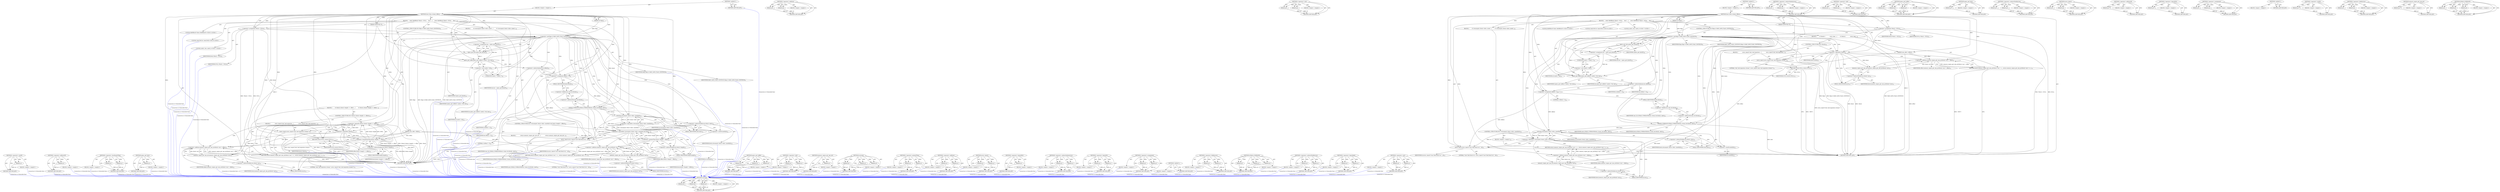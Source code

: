 digraph "&lt;operator&gt;.cast" {
vulnerable_183 [label=<(METHOD,strncmp)>];
vulnerable_184 [label=<(PARAM,p1)>];
vulnerable_185 [label=<(PARAM,p2)>];
vulnerable_186 [label=<(PARAM,p3)>];
vulnerable_187 [label=<(BLOCK,&lt;empty&gt;,&lt;empty&gt;)>];
vulnerable_188 [label=<(METHOD_RETURN,ANY)>];
vulnerable_134 [label=<(METHOD,&lt;operator&gt;.addition)>];
vulnerable_135 [label=<(PARAM,p1)>];
vulnerable_136 [label=<(PARAM,p2)>];
vulnerable_137 [label=<(BLOCK,&lt;empty&gt;,&lt;empty&gt;)>];
vulnerable_138 [label=<(METHOD_RETURN,ANY)>];
vulnerable_158 [label=<(METHOD,&lt;operator&gt;.cast)>];
vulnerable_159 [label=<(PARAM,p1)>];
vulnerable_160 [label=<(PARAM,p2)>];
vulnerable_161 [label=<(BLOCK,&lt;empty&gt;,&lt;empty&gt;)>];
vulnerable_162 [label=<(METHOD_RETURN,ANY)>];
vulnerable_6 [label=<(METHOD,&lt;global&gt;)<SUB>1</SUB>>];
vulnerable_7 [label=<(BLOCK,&lt;empty&gt;,&lt;empty&gt;)<SUB>1</SUB>>];
vulnerable_8 [label=<(METHOD,host_from_stream_offset)<SUB>1</SUB>>];
vulnerable_9 [label=<(PARAM,QEMUFile *f)<SUB>1</SUB>>];
vulnerable_10 [label=<(PARAM,ram_addr_t offset)<SUB>2</SUB>>];
vulnerable_11 [label=<(PARAM,int flags)<SUB>3</SUB>>];
vulnerable_12 [label=<(BLOCK,{
    static RAMBlock *block = NULL;
    char i...,{
    static RAMBlock *block = NULL;
    char i...)<SUB>4</SUB>>];
vulnerable_13 [label="<(LOCAL,RAMBlock* block: RAMBlock*)<SUB>5</SUB>>"];
vulnerable_14 [label=<(&lt;operator&gt;.assignment,*block = NULL)<SUB>5</SUB>>];
vulnerable_15 [label=<(IDENTIFIER,block,*block = NULL)<SUB>5</SUB>>];
vulnerable_16 [label=<(IDENTIFIER,NULL,*block = NULL)<SUB>5</SUB>>];
vulnerable_17 [label="<(LOCAL,char[256] id: char[256])<SUB>6</SUB>>"];
vulnerable_18 [label="<(LOCAL,uint8_t len: uint8_t)<SUB>7</SUB>>"];
vulnerable_19 [label=<(CONTROL_STRUCTURE,IF,if (flags &amp; RAM_SAVE_FLAG_CONTINUE))<SUB>9</SUB>>];
vulnerable_20 [label=<(&lt;operator&gt;.and,flags &amp; RAM_SAVE_FLAG_CONTINUE)<SUB>9</SUB>>];
vulnerable_21 [label=<(IDENTIFIER,flags,flags &amp; RAM_SAVE_FLAG_CONTINUE)<SUB>9</SUB>>];
vulnerable_22 [label=<(IDENTIFIER,RAM_SAVE_FLAG_CONTINUE,flags &amp; RAM_SAVE_FLAG_CONTINUE)<SUB>9</SUB>>];
vulnerable_23 [label=<(BLOCK,{
        if (!block) {
             error_repo...,{
        if (!block) {
             error_repo...)<SUB>9</SUB>>];
vulnerable_24 [label=<(CONTROL_STRUCTURE,IF,if (!block))<SUB>10</SUB>>];
vulnerable_25 [label=<(&lt;operator&gt;.logicalNot,!block)<SUB>10</SUB>>];
vulnerable_26 [label=<(IDENTIFIER,block,!block)<SUB>10</SUB>>];
vulnerable_27 [label=<(BLOCK,{
             error_report(&quot;Ack, bad migration...,{
             error_report(&quot;Ack, bad migration...)<SUB>10</SUB>>];
vulnerable_28 [label=<(error_report,error_report(&quot;Ack, bad migration stream!&quot;))<SUB>11</SUB>>];
vulnerable_29 [label=<(LITERAL,&quot;Ack, bad migration stream!&quot;,error_report(&quot;Ack, bad migration stream!&quot;))<SUB>11</SUB>>];
vulnerable_30 [label=<(RETURN,return NULL;,return NULL;)<SUB>12</SUB>>];
vulnerable_31 [label=<(IDENTIFIER,NULL,return NULL;)<SUB>12</SUB>>];
vulnerable_32 [label=<(RETURN,return memory_region_get_ram_ptr(block-&gt;mr) + o...,return memory_region_get_ram_ptr(block-&gt;mr) + o...)<SUB>15</SUB>>];
vulnerable_33 [label=<(&lt;operator&gt;.addition,memory_region_get_ram_ptr(block-&gt;mr) + offset)<SUB>15</SUB>>];
vulnerable_34 [label=<(memory_region_get_ram_ptr,memory_region_get_ram_ptr(block-&gt;mr))<SUB>15</SUB>>];
vulnerable_35 [label=<(&lt;operator&gt;.indirectFieldAccess,block-&gt;mr)<SUB>15</SUB>>];
vulnerable_36 [label=<(IDENTIFIER,block,memory_region_get_ram_ptr(block-&gt;mr))<SUB>15</SUB>>];
vulnerable_37 [label=<(FIELD_IDENTIFIER,mr,mr)<SUB>15</SUB>>];
vulnerable_38 [label=<(IDENTIFIER,offset,memory_region_get_ram_ptr(block-&gt;mr) + offset)<SUB>15</SUB>>];
vulnerable_39 [label=<(&lt;operator&gt;.assignment,len = qemu_get_byte(f))<SUB>18</SUB>>];
vulnerable_40 [label=<(IDENTIFIER,len,len = qemu_get_byte(f))<SUB>18</SUB>>];
vulnerable_41 [label=<(qemu_get_byte,qemu_get_byte(f))<SUB>18</SUB>>];
vulnerable_42 [label=<(IDENTIFIER,f,qemu_get_byte(f))<SUB>18</SUB>>];
vulnerable_43 [label=<(qemu_get_buffer,qemu_get_buffer(f, (uint8_t *)id, len))<SUB>19</SUB>>];
vulnerable_44 [label=<(IDENTIFIER,f,qemu_get_buffer(f, (uint8_t *)id, len))<SUB>19</SUB>>];
vulnerable_45 [label=<(&lt;operator&gt;.cast,(uint8_t *)id)<SUB>19</SUB>>];
vulnerable_46 [label=<(UNKNOWN,uint8_t *,uint8_t *)<SUB>19</SUB>>];
vulnerable_47 [label=<(IDENTIFIER,id,(uint8_t *)id)<SUB>19</SUB>>];
vulnerable_48 [label=<(IDENTIFIER,len,qemu_get_buffer(f, (uint8_t *)id, len))<SUB>19</SUB>>];
vulnerable_49 [label=<(&lt;operator&gt;.assignment,id[len] = 0)<SUB>20</SUB>>];
vulnerable_50 [label=<(&lt;operator&gt;.indirectIndexAccess,id[len])<SUB>20</SUB>>];
vulnerable_51 [label=<(IDENTIFIER,id,id[len] = 0)<SUB>20</SUB>>];
vulnerable_52 [label=<(IDENTIFIER,len,id[len] = 0)<SUB>20</SUB>>];
vulnerable_53 [label=<(LITERAL,0,id[len] = 0)<SUB>20</SUB>>];
vulnerable_54 [label=<(QTAILQ_FOREACH,QTAILQ_FOREACH(block, &amp;ram_list.blocks, next))<SUB>22</SUB>>];
vulnerable_55 [label=<(IDENTIFIER,block,QTAILQ_FOREACH(block, &amp;ram_list.blocks, next))<SUB>22</SUB>>];
vulnerable_56 [label=<(&lt;operator&gt;.addressOf,&amp;ram_list.blocks)<SUB>22</SUB>>];
vulnerable_57 [label=<(&lt;operator&gt;.fieldAccess,ram_list.blocks)<SUB>22</SUB>>];
vulnerable_58 [label=<(IDENTIFIER,ram_list,QTAILQ_FOREACH(block, &amp;ram_list.blocks, next))<SUB>22</SUB>>];
vulnerable_59 [label=<(FIELD_IDENTIFIER,blocks,blocks)<SUB>22</SUB>>];
vulnerable_60 [label=<(IDENTIFIER,next,QTAILQ_FOREACH(block, &amp;ram_list.blocks, next))<SUB>22</SUB>>];
vulnerable_61 [label=<(BLOCK,{
        if (!strncmp(id, block-&gt;idstr, sizeof...,{
        if (!strncmp(id, block-&gt;idstr, sizeof...)<SUB>22</SUB>>];
vulnerable_62 [label=<(CONTROL_STRUCTURE,IF,if (!strncmp(id, block-&gt;idstr, sizeof(id))))<SUB>23</SUB>>];
vulnerable_63 [label=<(&lt;operator&gt;.logicalNot,!strncmp(id, block-&gt;idstr, sizeof(id)))<SUB>23</SUB>>];
vulnerable_64 [label=<(strncmp,strncmp(id, block-&gt;idstr, sizeof(id)))<SUB>23</SUB>>];
vulnerable_65 [label=<(IDENTIFIER,id,strncmp(id, block-&gt;idstr, sizeof(id)))<SUB>23</SUB>>];
vulnerable_66 [label=<(&lt;operator&gt;.indirectFieldAccess,block-&gt;idstr)<SUB>23</SUB>>];
vulnerable_67 [label=<(IDENTIFIER,block,strncmp(id, block-&gt;idstr, sizeof(id)))<SUB>23</SUB>>];
vulnerable_68 [label=<(FIELD_IDENTIFIER,idstr,idstr)<SUB>23</SUB>>];
vulnerable_69 [label=<(&lt;operator&gt;.sizeOf,sizeof(id))<SUB>23</SUB>>];
vulnerable_70 [label=<(IDENTIFIER,id,sizeof(id))<SUB>23</SUB>>];
vulnerable_71 [label=<(BLOCK,&lt;empty&gt;,&lt;empty&gt;)<SUB>24</SUB>>];
vulnerable_72 [label=<(RETURN,return memory_region_get_ram_ptr(block-&gt;mr) + o...,return memory_region_get_ram_ptr(block-&gt;mr) + o...)<SUB>24</SUB>>];
vulnerable_73 [label=<(&lt;operator&gt;.addition,memory_region_get_ram_ptr(block-&gt;mr) + offset)<SUB>24</SUB>>];
vulnerable_74 [label=<(memory_region_get_ram_ptr,memory_region_get_ram_ptr(block-&gt;mr))<SUB>24</SUB>>];
vulnerable_75 [label=<(&lt;operator&gt;.indirectFieldAccess,block-&gt;mr)<SUB>24</SUB>>];
vulnerable_76 [label=<(IDENTIFIER,block,memory_region_get_ram_ptr(block-&gt;mr))<SUB>24</SUB>>];
vulnerable_77 [label=<(FIELD_IDENTIFIER,mr,mr)<SUB>24</SUB>>];
vulnerable_78 [label=<(IDENTIFIER,offset,memory_region_get_ram_ptr(block-&gt;mr) + offset)<SUB>24</SUB>>];
vulnerable_79 [label=<(error_report,error_report(&quot;Can't find block %s!&quot;, id))<SUB>27</SUB>>];
vulnerable_80 [label=<(LITERAL,&quot;Can't find block %s!&quot;,error_report(&quot;Can't find block %s!&quot;, id))<SUB>27</SUB>>];
vulnerable_81 [label=<(IDENTIFIER,id,error_report(&quot;Can't find block %s!&quot;, id))<SUB>27</SUB>>];
vulnerable_82 [label=<(METHOD_RETURN,void*)<SUB>1</SUB>>];
vulnerable_84 [label=<(METHOD_RETURN,ANY)<SUB>1</SUB>>];
vulnerable_163 [label=<(METHOD,&lt;operator&gt;.indirectIndexAccess)>];
vulnerable_164 [label=<(PARAM,p1)>];
vulnerable_165 [label=<(PARAM,p2)>];
vulnerable_166 [label=<(BLOCK,&lt;empty&gt;,&lt;empty&gt;)>];
vulnerable_167 [label=<(METHOD_RETURN,ANY)>];
vulnerable_120 [label=<(METHOD,&lt;operator&gt;.and)>];
vulnerable_121 [label=<(PARAM,p1)>];
vulnerable_122 [label=<(PARAM,p2)>];
vulnerable_123 [label=<(BLOCK,&lt;empty&gt;,&lt;empty&gt;)>];
vulnerable_124 [label=<(METHOD_RETURN,ANY)>];
vulnerable_152 [label=<(METHOD,qemu_get_buffer)>];
vulnerable_153 [label=<(PARAM,p1)>];
vulnerable_154 [label=<(PARAM,p2)>];
vulnerable_155 [label=<(PARAM,p3)>];
vulnerable_156 [label=<(BLOCK,&lt;empty&gt;,&lt;empty&gt;)>];
vulnerable_157 [label=<(METHOD_RETURN,ANY)>];
vulnerable_148 [label=<(METHOD,qemu_get_byte)>];
vulnerable_149 [label=<(PARAM,p1)>];
vulnerable_150 [label=<(BLOCK,&lt;empty&gt;,&lt;empty&gt;)>];
vulnerable_151 [label=<(METHOD_RETURN,ANY)>];
vulnerable_143 [label=<(METHOD,&lt;operator&gt;.indirectFieldAccess)>];
vulnerable_144 [label=<(PARAM,p1)>];
vulnerable_145 [label=<(PARAM,p2)>];
vulnerable_146 [label=<(BLOCK,&lt;empty&gt;,&lt;empty&gt;)>];
vulnerable_147 [label=<(METHOD_RETURN,ANY)>];
vulnerable_129 [label=<(METHOD,error_report)>];
vulnerable_130 [label=<(PARAM,p1)>];
vulnerable_131 [label=<(PARAM,p2)>];
vulnerable_132 [label=<(BLOCK,&lt;empty&gt;,&lt;empty&gt;)>];
vulnerable_133 [label=<(METHOD_RETURN,ANY)>];
vulnerable_174 [label=<(METHOD,&lt;operator&gt;.addressOf)>];
vulnerable_175 [label=<(PARAM,p1)>];
vulnerable_176 [label=<(BLOCK,&lt;empty&gt;,&lt;empty&gt;)>];
vulnerable_177 [label=<(METHOD_RETURN,ANY)>];
vulnerable_125 [label=<(METHOD,&lt;operator&gt;.logicalNot)>];
vulnerable_126 [label=<(PARAM,p1)>];
vulnerable_127 [label=<(BLOCK,&lt;empty&gt;,&lt;empty&gt;)>];
vulnerable_128 [label=<(METHOD_RETURN,ANY)>];
vulnerable_115 [label=<(METHOD,&lt;operator&gt;.assignment)>];
vulnerable_116 [label=<(PARAM,p1)>];
vulnerable_117 [label=<(PARAM,p2)>];
vulnerable_118 [label=<(BLOCK,&lt;empty&gt;,&lt;empty&gt;)>];
vulnerable_119 [label=<(METHOD_RETURN,ANY)>];
vulnerable_109 [label=<(METHOD,&lt;global&gt;)<SUB>1</SUB>>];
vulnerable_110 [label=<(BLOCK,&lt;empty&gt;,&lt;empty&gt;)>];
vulnerable_111 [label=<(METHOD_RETURN,ANY)>];
vulnerable_189 [label=<(METHOD,&lt;operator&gt;.sizeOf)>];
vulnerable_190 [label=<(PARAM,p1)>];
vulnerable_191 [label=<(BLOCK,&lt;empty&gt;,&lt;empty&gt;)>];
vulnerable_192 [label=<(METHOD_RETURN,ANY)>];
vulnerable_178 [label=<(METHOD,&lt;operator&gt;.fieldAccess)>];
vulnerable_179 [label=<(PARAM,p1)>];
vulnerable_180 [label=<(PARAM,p2)>];
vulnerable_181 [label=<(BLOCK,&lt;empty&gt;,&lt;empty&gt;)>];
vulnerable_182 [label=<(METHOD_RETURN,ANY)>];
vulnerable_139 [label=<(METHOD,memory_region_get_ram_ptr)>];
vulnerable_140 [label=<(PARAM,p1)>];
vulnerable_141 [label=<(BLOCK,&lt;empty&gt;,&lt;empty&gt;)>];
vulnerable_142 [label=<(METHOD_RETURN,ANY)>];
vulnerable_168 [label=<(METHOD,QTAILQ_FOREACH)>];
vulnerable_169 [label=<(PARAM,p1)>];
vulnerable_170 [label=<(PARAM,p2)>];
vulnerable_171 [label=<(PARAM,p3)>];
vulnerable_172 [label=<(BLOCK,&lt;empty&gt;,&lt;empty&gt;)>];
vulnerable_173 [label=<(METHOD_RETURN,ANY)>];
fixed_216 [label=<(METHOD,&lt;operator&gt;.sizeOf)>];
fixed_217 [label=<(PARAM,p1)>];
fixed_218 [label=<(BLOCK,&lt;empty&gt;,&lt;empty&gt;)>];
fixed_219 [label=<(METHOD_RETURN,ANY)>];
fixed_196 [label=<(METHOD,&lt;operator&gt;.addressOf)>];
fixed_197 [label=<(PARAM,p1)>];
fixed_198 [label=<(BLOCK,&lt;empty&gt;,&lt;empty&gt;)>];
fixed_199 [label=<(METHOD_RETURN,ANY)>];
fixed_146 [label=<(METHOD,&lt;operator&gt;.lessEqualsThan)>];
fixed_147 [label=<(PARAM,p1)>];
fixed_148 [label=<(PARAM,p2)>];
fixed_149 [label=<(BLOCK,&lt;empty&gt;,&lt;empty&gt;)>];
fixed_150 [label=<(METHOD_RETURN,ANY)>];
fixed_170 [label=<(METHOD,qemu_get_byte)>];
fixed_171 [label=<(PARAM,p1)>];
fixed_172 [label=<(BLOCK,&lt;empty&gt;,&lt;empty&gt;)>];
fixed_173 [label=<(METHOD_RETURN,ANY)>];
fixed_6 [label=<(METHOD,&lt;global&gt;)<SUB>1</SUB>>];
fixed_7 [label=<(BLOCK,&lt;empty&gt;,&lt;empty&gt;)<SUB>1</SUB>>];
fixed_8 [label=<(METHOD,host_from_stream_offset)<SUB>1</SUB>>];
fixed_9 [label=<(PARAM,QEMUFile *f)<SUB>1</SUB>>];
fixed_10 [label=<(PARAM,ram_addr_t offset)<SUB>2</SUB>>];
fixed_11 [label=<(PARAM,int flags)<SUB>3</SUB>>];
fixed_12 [label=<(BLOCK,{
    static RAMBlock *block = NULL;
    char i...,{
    static RAMBlock *block = NULL;
    char i...)<SUB>4</SUB>>];
fixed_13 [label="<(LOCAL,RAMBlock* block: RAMBlock*)<SUB>5</SUB>>"];
fixed_14 [label=<(&lt;operator&gt;.assignment,*block = NULL)<SUB>5</SUB>>];
fixed_15 [label=<(IDENTIFIER,block,*block = NULL)<SUB>5</SUB>>];
fixed_16 [label=<(IDENTIFIER,NULL,*block = NULL)<SUB>5</SUB>>];
fixed_17 [label="<(LOCAL,char[256] id: char[256])<SUB>6</SUB>>"];
fixed_18 [label="<(LOCAL,uint8_t len: uint8_t)<SUB>7</SUB>>"];
fixed_19 [label=<(CONTROL_STRUCTURE,IF,if (flags &amp; RAM_SAVE_FLAG_CONTINUE))<SUB>9</SUB>>];
fixed_20 [label=<(&lt;operator&gt;.and,flags &amp; RAM_SAVE_FLAG_CONTINUE)<SUB>9</SUB>>];
fixed_21 [label=<(IDENTIFIER,flags,flags &amp; RAM_SAVE_FLAG_CONTINUE)<SUB>9</SUB>>];
fixed_22 [label=<(IDENTIFIER,RAM_SAVE_FLAG_CONTINUE,flags &amp; RAM_SAVE_FLAG_CONTINUE)<SUB>9</SUB>>];
fixed_23 [label=<(BLOCK,{
        if (!block || block-&gt;length &lt;= offset...,{
        if (!block || block-&gt;length &lt;= offset...)<SUB>9</SUB>>];
fixed_24 [label=<(CONTROL_STRUCTURE,IF,if (!block || block-&gt;length &lt;= offset))<SUB>10</SUB>>];
fixed_25 [label=<(&lt;operator&gt;.logicalOr,!block || block-&gt;length &lt;= offset)<SUB>10</SUB>>];
fixed_26 [label=<(&lt;operator&gt;.logicalNot,!block)<SUB>10</SUB>>];
fixed_27 [label=<(IDENTIFIER,block,!block)<SUB>10</SUB>>];
fixed_28 [label=<(&lt;operator&gt;.lessEqualsThan,block-&gt;length &lt;= offset)<SUB>10</SUB>>];
fixed_29 [label=<(&lt;operator&gt;.indirectFieldAccess,block-&gt;length)<SUB>10</SUB>>];
fixed_30 [label=<(IDENTIFIER,block,block-&gt;length &lt;= offset)<SUB>10</SUB>>];
fixed_31 [label=<(FIELD_IDENTIFIER,length,length)<SUB>10</SUB>>];
fixed_32 [label=<(IDENTIFIER,offset,block-&gt;length &lt;= offset)<SUB>10</SUB>>];
fixed_33 [label=<(BLOCK,{
             error_report(&quot;Ack, bad migration...,{
             error_report(&quot;Ack, bad migration...)<SUB>10</SUB>>];
fixed_34 [label=<(error_report,error_report(&quot;Ack, bad migration stream!&quot;))<SUB>11</SUB>>];
fixed_35 [label=<(LITERAL,&quot;Ack, bad migration stream!&quot;,error_report(&quot;Ack, bad migration stream!&quot;))<SUB>11</SUB>>];
fixed_36 [label=<(RETURN,return NULL;,return NULL;)<SUB>12</SUB>>];
fixed_37 [label=<(IDENTIFIER,NULL,return NULL;)<SUB>12</SUB>>];
fixed_38 [label=<(RETURN,return memory_region_get_ram_ptr(block-&gt;mr) + o...,return memory_region_get_ram_ptr(block-&gt;mr) + o...)<SUB>15</SUB>>];
fixed_39 [label=<(&lt;operator&gt;.addition,memory_region_get_ram_ptr(block-&gt;mr) + offset)<SUB>15</SUB>>];
fixed_40 [label=<(memory_region_get_ram_ptr,memory_region_get_ram_ptr(block-&gt;mr))<SUB>15</SUB>>];
fixed_41 [label=<(&lt;operator&gt;.indirectFieldAccess,block-&gt;mr)<SUB>15</SUB>>];
fixed_42 [label=<(IDENTIFIER,block,memory_region_get_ram_ptr(block-&gt;mr))<SUB>15</SUB>>];
fixed_43 [label=<(FIELD_IDENTIFIER,mr,mr)<SUB>15</SUB>>];
fixed_44 [label=<(IDENTIFIER,offset,memory_region_get_ram_ptr(block-&gt;mr) + offset)<SUB>15</SUB>>];
fixed_45 [label=<(&lt;operator&gt;.assignment,len = qemu_get_byte(f))<SUB>18</SUB>>];
fixed_46 [label=<(IDENTIFIER,len,len = qemu_get_byte(f))<SUB>18</SUB>>];
fixed_47 [label=<(qemu_get_byte,qemu_get_byte(f))<SUB>18</SUB>>];
fixed_48 [label=<(IDENTIFIER,f,qemu_get_byte(f))<SUB>18</SUB>>];
fixed_49 [label=<(qemu_get_buffer,qemu_get_buffer(f, (uint8_t *)id, len))<SUB>19</SUB>>];
fixed_50 [label=<(IDENTIFIER,f,qemu_get_buffer(f, (uint8_t *)id, len))<SUB>19</SUB>>];
fixed_51 [label=<(&lt;operator&gt;.cast,(uint8_t *)id)<SUB>19</SUB>>];
fixed_52 [label=<(UNKNOWN,uint8_t *,uint8_t *)<SUB>19</SUB>>];
fixed_53 [label=<(IDENTIFIER,id,(uint8_t *)id)<SUB>19</SUB>>];
fixed_54 [label=<(IDENTIFIER,len,qemu_get_buffer(f, (uint8_t *)id, len))<SUB>19</SUB>>];
fixed_55 [label=<(&lt;operator&gt;.assignment,id[len] = 0)<SUB>20</SUB>>];
fixed_56 [label=<(&lt;operator&gt;.indirectIndexAccess,id[len])<SUB>20</SUB>>];
fixed_57 [label=<(IDENTIFIER,id,id[len] = 0)<SUB>20</SUB>>];
fixed_58 [label=<(IDENTIFIER,len,id[len] = 0)<SUB>20</SUB>>];
fixed_59 [label=<(LITERAL,0,id[len] = 0)<SUB>20</SUB>>];
fixed_60 [label=<(QTAILQ_FOREACH,QTAILQ_FOREACH(block, &amp;ram_list.blocks, next))<SUB>22</SUB>>];
fixed_61 [label=<(IDENTIFIER,block,QTAILQ_FOREACH(block, &amp;ram_list.blocks, next))<SUB>22</SUB>>];
fixed_62 [label=<(&lt;operator&gt;.addressOf,&amp;ram_list.blocks)<SUB>22</SUB>>];
fixed_63 [label=<(&lt;operator&gt;.fieldAccess,ram_list.blocks)<SUB>22</SUB>>];
fixed_64 [label=<(IDENTIFIER,ram_list,QTAILQ_FOREACH(block, &amp;ram_list.blocks, next))<SUB>22</SUB>>];
fixed_65 [label=<(FIELD_IDENTIFIER,blocks,blocks)<SUB>22</SUB>>];
fixed_66 [label=<(IDENTIFIER,next,QTAILQ_FOREACH(block, &amp;ram_list.blocks, next))<SUB>22</SUB>>];
fixed_67 [label=<(BLOCK,{
        if (!strncmp(id, block-&gt;idstr, sizeof...,{
        if (!strncmp(id, block-&gt;idstr, sizeof...)<SUB>22</SUB>>];
fixed_68 [label=<(CONTROL_STRUCTURE,IF,if (!strncmp(id, block-&gt;idstr, sizeof(id)) &amp;&amp; block-&gt;length &gt; offset))<SUB>23</SUB>>];
fixed_69 [label=<(&lt;operator&gt;.logicalAnd,!strncmp(id, block-&gt;idstr, sizeof(id)) &amp;&amp; block...)<SUB>23</SUB>>];
fixed_70 [label=<(&lt;operator&gt;.logicalNot,!strncmp(id, block-&gt;idstr, sizeof(id)))<SUB>23</SUB>>];
fixed_71 [label=<(strncmp,strncmp(id, block-&gt;idstr, sizeof(id)))<SUB>23</SUB>>];
fixed_72 [label=<(IDENTIFIER,id,strncmp(id, block-&gt;idstr, sizeof(id)))<SUB>23</SUB>>];
fixed_73 [label=<(&lt;operator&gt;.indirectFieldAccess,block-&gt;idstr)<SUB>23</SUB>>];
fixed_74 [label=<(IDENTIFIER,block,strncmp(id, block-&gt;idstr, sizeof(id)))<SUB>23</SUB>>];
fixed_75 [label=<(FIELD_IDENTIFIER,idstr,idstr)<SUB>23</SUB>>];
fixed_76 [label=<(&lt;operator&gt;.sizeOf,sizeof(id))<SUB>23</SUB>>];
fixed_77 [label=<(IDENTIFIER,id,sizeof(id))<SUB>23</SUB>>];
fixed_78 [label=<(&lt;operator&gt;.greaterThan,block-&gt;length &gt; offset)<SUB>23</SUB>>];
fixed_79 [label=<(&lt;operator&gt;.indirectFieldAccess,block-&gt;length)<SUB>23</SUB>>];
fixed_80 [label=<(IDENTIFIER,block,block-&gt;length &gt; offset)<SUB>23</SUB>>];
fixed_81 [label=<(FIELD_IDENTIFIER,length,length)<SUB>23</SUB>>];
fixed_82 [label=<(IDENTIFIER,offset,block-&gt;length &gt; offset)<SUB>23</SUB>>];
fixed_83 [label=<(BLOCK,{
             return memory_region_get_ram_ptr...,{
             return memory_region_get_ram_ptr...)<SUB>23</SUB>>];
fixed_84 [label=<(RETURN,return memory_region_get_ram_ptr(block-&gt;mr) + o...,return memory_region_get_ram_ptr(block-&gt;mr) + o...)<SUB>24</SUB>>];
fixed_85 [label=<(&lt;operator&gt;.addition,memory_region_get_ram_ptr(block-&gt;mr) + offset)<SUB>24</SUB>>];
fixed_86 [label=<(memory_region_get_ram_ptr,memory_region_get_ram_ptr(block-&gt;mr))<SUB>24</SUB>>];
fixed_87 [label=<(&lt;operator&gt;.indirectFieldAccess,block-&gt;mr)<SUB>24</SUB>>];
fixed_88 [label=<(IDENTIFIER,block,memory_region_get_ram_ptr(block-&gt;mr))<SUB>24</SUB>>];
fixed_89 [label=<(FIELD_IDENTIFIER,mr,mr)<SUB>24</SUB>>];
fixed_90 [label=<(IDENTIFIER,offset,memory_region_get_ram_ptr(block-&gt;mr) + offset)<SUB>24</SUB>>];
fixed_91 [label=<(error_report,error_report(&quot;Can't find block %s!&quot;, id))<SUB>28</SUB>>];
fixed_92 [label=<(LITERAL,&quot;Can't find block %s!&quot;,error_report(&quot;Can't find block %s!&quot;, id))<SUB>28</SUB>>];
fixed_93 [label=<(IDENTIFIER,id,error_report(&quot;Can't find block %s!&quot;, id))<SUB>28</SUB>>];
fixed_94 [label=<(METHOD_RETURN,void*)<SUB>1</SUB>>];
fixed_96 [label=<(METHOD_RETURN,ANY)<SUB>1</SUB>>];
fixed_174 [label=<(METHOD,qemu_get_buffer)>];
fixed_175 [label=<(PARAM,p1)>];
fixed_176 [label=<(PARAM,p2)>];
fixed_177 [label=<(PARAM,p3)>];
fixed_178 [label=<(BLOCK,&lt;empty&gt;,&lt;empty&gt;)>];
fixed_179 [label=<(METHOD_RETURN,ANY)>];
fixed_132 [label=<(METHOD,&lt;operator&gt;.and)>];
fixed_133 [label=<(PARAM,p1)>];
fixed_134 [label=<(PARAM,p2)>];
fixed_135 [label=<(BLOCK,&lt;empty&gt;,&lt;empty&gt;)>];
fixed_136 [label=<(METHOD_RETURN,ANY)>];
fixed_166 [label=<(METHOD,memory_region_get_ram_ptr)>];
fixed_167 [label=<(PARAM,p1)>];
fixed_168 [label=<(BLOCK,&lt;empty&gt;,&lt;empty&gt;)>];
fixed_169 [label=<(METHOD_RETURN,ANY)>];
fixed_210 [label=<(METHOD,strncmp)>];
fixed_211 [label=<(PARAM,p1)>];
fixed_212 [label=<(PARAM,p2)>];
fixed_213 [label=<(PARAM,p3)>];
fixed_214 [label=<(BLOCK,&lt;empty&gt;,&lt;empty&gt;)>];
fixed_215 [label=<(METHOD_RETURN,ANY)>];
fixed_220 [label=<(METHOD,&lt;operator&gt;.greaterThan)>];
fixed_221 [label=<(PARAM,p1)>];
fixed_222 [label=<(PARAM,p2)>];
fixed_223 [label=<(BLOCK,&lt;empty&gt;,&lt;empty&gt;)>];
fixed_224 [label=<(METHOD_RETURN,ANY)>];
fixed_161 [label=<(METHOD,&lt;operator&gt;.addition)>];
fixed_162 [label=<(PARAM,p1)>];
fixed_163 [label=<(PARAM,p2)>];
fixed_164 [label=<(BLOCK,&lt;empty&gt;,&lt;empty&gt;)>];
fixed_165 [label=<(METHOD_RETURN,ANY)>];
fixed_156 [label=<(METHOD,error_report)>];
fixed_157 [label=<(PARAM,p1)>];
fixed_158 [label=<(PARAM,p2)>];
fixed_159 [label=<(BLOCK,&lt;empty&gt;,&lt;empty&gt;)>];
fixed_160 [label=<(METHOD_RETURN,ANY)>];
fixed_142 [label=<(METHOD,&lt;operator&gt;.logicalNot)>];
fixed_143 [label=<(PARAM,p1)>];
fixed_144 [label=<(BLOCK,&lt;empty&gt;,&lt;empty&gt;)>];
fixed_145 [label=<(METHOD_RETURN,ANY)>];
fixed_185 [label=<(METHOD,&lt;operator&gt;.indirectIndexAccess)>];
fixed_186 [label=<(PARAM,p1)>];
fixed_187 [label=<(PARAM,p2)>];
fixed_188 [label=<(BLOCK,&lt;empty&gt;,&lt;empty&gt;)>];
fixed_189 [label=<(METHOD_RETURN,ANY)>];
fixed_137 [label=<(METHOD,&lt;operator&gt;.logicalOr)>];
fixed_138 [label=<(PARAM,p1)>];
fixed_139 [label=<(PARAM,p2)>];
fixed_140 [label=<(BLOCK,&lt;empty&gt;,&lt;empty&gt;)>];
fixed_141 [label=<(METHOD_RETURN,ANY)>];
fixed_127 [label=<(METHOD,&lt;operator&gt;.assignment)>];
fixed_128 [label=<(PARAM,p1)>];
fixed_129 [label=<(PARAM,p2)>];
fixed_130 [label=<(BLOCK,&lt;empty&gt;,&lt;empty&gt;)>];
fixed_131 [label=<(METHOD_RETURN,ANY)>];
fixed_121 [label=<(METHOD,&lt;global&gt;)<SUB>1</SUB>>];
fixed_122 [label=<(BLOCK,&lt;empty&gt;,&lt;empty&gt;)>];
fixed_123 [label=<(METHOD_RETURN,ANY)>];
fixed_200 [label=<(METHOD,&lt;operator&gt;.fieldAccess)>];
fixed_201 [label=<(PARAM,p1)>];
fixed_202 [label=<(PARAM,p2)>];
fixed_203 [label=<(BLOCK,&lt;empty&gt;,&lt;empty&gt;)>];
fixed_204 [label=<(METHOD_RETURN,ANY)>];
fixed_190 [label=<(METHOD,QTAILQ_FOREACH)>];
fixed_191 [label=<(PARAM,p1)>];
fixed_192 [label=<(PARAM,p2)>];
fixed_193 [label=<(PARAM,p3)>];
fixed_194 [label=<(BLOCK,&lt;empty&gt;,&lt;empty&gt;)>];
fixed_195 [label=<(METHOD_RETURN,ANY)>];
fixed_151 [label=<(METHOD,&lt;operator&gt;.indirectFieldAccess)>];
fixed_152 [label=<(PARAM,p1)>];
fixed_153 [label=<(PARAM,p2)>];
fixed_154 [label=<(BLOCK,&lt;empty&gt;,&lt;empty&gt;)>];
fixed_155 [label=<(METHOD_RETURN,ANY)>];
fixed_205 [label=<(METHOD,&lt;operator&gt;.logicalAnd)>];
fixed_206 [label=<(PARAM,p1)>];
fixed_207 [label=<(PARAM,p2)>];
fixed_208 [label=<(BLOCK,&lt;empty&gt;,&lt;empty&gt;)>];
fixed_209 [label=<(METHOD_RETURN,ANY)>];
fixed_180 [label=<(METHOD,&lt;operator&gt;.cast)>];
fixed_181 [label=<(PARAM,p1)>];
fixed_182 [label=<(PARAM,p2)>];
fixed_183 [label=<(BLOCK,&lt;empty&gt;,&lt;empty&gt;)>];
fixed_184 [label=<(METHOD_RETURN,ANY)>];
vulnerable_183 -> vulnerable_184  [key=0, label="AST: "];
vulnerable_183 -> vulnerable_184  [key=1, label="DDG: "];
vulnerable_183 -> vulnerable_187  [key=0, label="AST: "];
vulnerable_183 -> vulnerable_185  [key=0, label="AST: "];
vulnerable_183 -> vulnerable_185  [key=1, label="DDG: "];
vulnerable_183 -> vulnerable_188  [key=0, label="AST: "];
vulnerable_183 -> vulnerable_188  [key=1, label="CFG: "];
vulnerable_183 -> vulnerable_186  [key=0, label="AST: "];
vulnerable_183 -> vulnerable_186  [key=1, label="DDG: "];
vulnerable_184 -> vulnerable_188  [key=0, label="DDG: p1"];
vulnerable_185 -> vulnerable_188  [key=0, label="DDG: p2"];
vulnerable_186 -> vulnerable_188  [key=0, label="DDG: p3"];
vulnerable_134 -> vulnerable_135  [key=0, label="AST: "];
vulnerable_134 -> vulnerable_135  [key=1, label="DDG: "];
vulnerable_134 -> vulnerable_137  [key=0, label="AST: "];
vulnerable_134 -> vulnerable_136  [key=0, label="AST: "];
vulnerable_134 -> vulnerable_136  [key=1, label="DDG: "];
vulnerable_134 -> vulnerable_138  [key=0, label="AST: "];
vulnerable_134 -> vulnerable_138  [key=1, label="CFG: "];
vulnerable_135 -> vulnerable_138  [key=0, label="DDG: p1"];
vulnerable_136 -> vulnerable_138  [key=0, label="DDG: p2"];
vulnerable_158 -> vulnerable_159  [key=0, label="AST: "];
vulnerable_158 -> vulnerable_159  [key=1, label="DDG: "];
vulnerable_158 -> vulnerable_161  [key=0, label="AST: "];
vulnerable_158 -> vulnerable_160  [key=0, label="AST: "];
vulnerable_158 -> vulnerable_160  [key=1, label="DDG: "];
vulnerable_158 -> vulnerable_162  [key=0, label="AST: "];
vulnerable_158 -> vulnerable_162  [key=1, label="CFG: "];
vulnerable_159 -> vulnerable_162  [key=0, label="DDG: p1"];
vulnerable_160 -> vulnerable_162  [key=0, label="DDG: p2"];
vulnerable_6 -> vulnerable_7  [key=0, label="AST: "];
vulnerable_6 -> vulnerable_84  [key=0, label="AST: "];
vulnerable_6 -> vulnerable_84  [key=1, label="CFG: "];
vulnerable_7 -> vulnerable_8  [key=0, label="AST: "];
vulnerable_8 -> vulnerable_9  [key=0, label="AST: "];
vulnerable_8 -> vulnerable_9  [key=1, label="DDG: "];
vulnerable_8 -> vulnerable_10  [key=0, label="AST: "];
vulnerable_8 -> vulnerable_10  [key=1, label="DDG: "];
vulnerable_8 -> vulnerable_11  [key=0, label="AST: "];
vulnerable_8 -> vulnerable_11  [key=1, label="DDG: "];
vulnerable_8 -> vulnerable_12  [key=0, label="AST: "];
vulnerable_8 -> vulnerable_82  [key=0, label="AST: "];
vulnerable_8 -> vulnerable_14  [key=0, label="CFG: "];
vulnerable_8 -> vulnerable_14  [key=1, label="DDG: "];
vulnerable_8 -> vulnerable_49  [key=0, label="DDG: "];
vulnerable_8 -> vulnerable_61  [key=0, label="DDG: "];
vulnerable_8 -> vulnerable_43  [key=0, label="DDG: "];
vulnerable_8 -> vulnerable_54  [key=0, label="DDG: "];
vulnerable_8 -> vulnerable_79  [key=0, label="DDG: "];
vulnerable_8 -> vulnerable_20  [key=0, label="DDG: "];
vulnerable_8 -> vulnerable_41  [key=0, label="DDG: "];
vulnerable_8 -> vulnerable_45  [key=0, label="DDG: "];
vulnerable_8 -> vulnerable_33  [key=0, label="DDG: "];
vulnerable_8 -> vulnerable_25  [key=0, label="DDG: "];
vulnerable_8 -> vulnerable_64  [key=0, label="DDG: "];
vulnerable_8 -> vulnerable_73  [key=0, label="DDG: "];
vulnerable_8 -> vulnerable_28  [key=0, label="DDG: "];
vulnerable_8 -> vulnerable_31  [key=0, label="DDG: "];
vulnerable_9 -> vulnerable_82  [key=0, label="DDG: f"];
vulnerable_9 -> vulnerable_41  [key=0, label="DDG: f"];
vulnerable_10 -> vulnerable_82  [key=0, label="DDG: offset"];
vulnerable_10 -> vulnerable_33  [key=0, label="DDG: offset"];
vulnerable_10 -> vulnerable_73  [key=0, label="DDG: offset"];
vulnerable_11 -> vulnerable_20  [key=0, label="DDG: flags"];
vulnerable_12 -> vulnerable_13  [key=0, label="AST: "];
vulnerable_12 -> vulnerable_14  [key=0, label="AST: "];
vulnerable_12 -> vulnerable_17  [key=0, label="AST: "];
vulnerable_12 -> vulnerable_18  [key=0, label="AST: "];
vulnerable_12 -> vulnerable_19  [key=0, label="AST: "];
vulnerable_12 -> vulnerable_39  [key=0, label="AST: "];
vulnerable_12 -> vulnerable_43  [key=0, label="AST: "];
vulnerable_12 -> vulnerable_49  [key=0, label="AST: "];
vulnerable_12 -> vulnerable_54  [key=0, label="AST: "];
vulnerable_12 -> vulnerable_61  [key=0, label="AST: "];
vulnerable_12 -> vulnerable_79  [key=0, label="AST: "];
vulnerable_14 -> vulnerable_15  [key=0, label="AST: "];
vulnerable_14 -> vulnerable_16  [key=0, label="AST: "];
vulnerable_14 -> vulnerable_20  [key=0, label="CFG: "];
vulnerable_14 -> vulnerable_82  [key=0, label="DDG: NULL"];
vulnerable_14 -> vulnerable_82  [key=1, label="DDG: *block = NULL"];
vulnerable_14 -> vulnerable_54  [key=0, label="DDG: block"];
vulnerable_14 -> vulnerable_25  [key=0, label="DDG: block"];
vulnerable_19 -> vulnerable_20  [key=0, label="AST: "];
vulnerable_19 -> vulnerable_23  [key=0, label="AST: "];
vulnerable_20 -> vulnerable_21  [key=0, label="AST: "];
vulnerable_20 -> vulnerable_22  [key=0, label="AST: "];
vulnerable_20 -> vulnerable_25  [key=0, label="CFG: "];
vulnerable_20 -> vulnerable_25  [key=1, label="CDG: "];
vulnerable_20 -> vulnerable_41  [key=0, label="CFG: "];
vulnerable_20 -> vulnerable_41  [key=1, label="CDG: "];
vulnerable_20 -> vulnerable_82  [key=0, label="DDG: flags"];
vulnerable_20 -> vulnerable_82  [key=1, label="DDG: flags &amp; RAM_SAVE_FLAG_CONTINUE"];
vulnerable_20 -> vulnerable_82  [key=2, label="DDG: RAM_SAVE_FLAG_CONTINUE"];
vulnerable_20 -> vulnerable_68  [key=0, label="CDG: "];
vulnerable_20 -> vulnerable_49  [key=0, label="CDG: "];
vulnerable_20 -> vulnerable_64  [key=0, label="CDG: "];
vulnerable_20 -> vulnerable_57  [key=0, label="CDG: "];
vulnerable_20 -> vulnerable_66  [key=0, label="CDG: "];
vulnerable_20 -> vulnerable_46  [key=0, label="CDG: "];
vulnerable_20 -> vulnerable_56  [key=0, label="CDG: "];
vulnerable_20 -> vulnerable_69  [key=0, label="CDG: "];
vulnerable_20 -> vulnerable_45  [key=0, label="CDG: "];
vulnerable_20 -> vulnerable_50  [key=0, label="CDG: "];
vulnerable_20 -> vulnerable_59  [key=0, label="CDG: "];
vulnerable_20 -> vulnerable_54  [key=0, label="CDG: "];
vulnerable_20 -> vulnerable_43  [key=0, label="CDG: "];
vulnerable_20 -> vulnerable_63  [key=0, label="CDG: "];
vulnerable_20 -> vulnerable_39  [key=0, label="CDG: "];
vulnerable_23 -> vulnerable_24  [key=0, label="AST: "];
vulnerable_23 -> vulnerable_32  [key=0, label="AST: "];
vulnerable_24 -> vulnerable_25  [key=0, label="AST: "];
vulnerable_24 -> vulnerable_27  [key=0, label="AST: "];
vulnerable_25 -> vulnerable_26  [key=0, label="AST: "];
vulnerable_25 -> vulnerable_28  [key=0, label="CFG: "];
vulnerable_25 -> vulnerable_28  [key=1, label="CDG: "];
vulnerable_25 -> vulnerable_37  [key=0, label="CFG: "];
vulnerable_25 -> vulnerable_37  [key=1, label="CDG: "];
vulnerable_25 -> vulnerable_82  [key=0, label="DDG: block"];
vulnerable_25 -> vulnerable_82  [key=1, label="DDG: !block"];
vulnerable_25 -> vulnerable_34  [key=0, label="DDG: block"];
vulnerable_25 -> vulnerable_34  [key=1, label="CDG: "];
vulnerable_25 -> vulnerable_30  [key=0, label="CDG: "];
vulnerable_25 -> vulnerable_32  [key=0, label="CDG: "];
vulnerable_25 -> vulnerable_35  [key=0, label="CDG: "];
vulnerable_25 -> vulnerable_33  [key=0, label="CDG: "];
vulnerable_27 -> vulnerable_28  [key=0, label="AST: "];
vulnerable_27 -> vulnerable_30  [key=0, label="AST: "];
vulnerable_28 -> vulnerable_29  [key=0, label="AST: "];
vulnerable_28 -> vulnerable_30  [key=0, label="CFG: "];
vulnerable_28 -> vulnerable_82  [key=0, label="DDG: error_report(&quot;Ack, bad migration stream!&quot;)"];
vulnerable_30 -> vulnerable_31  [key=0, label="AST: "];
vulnerable_30 -> vulnerable_82  [key=0, label="CFG: "];
vulnerable_30 -> vulnerable_82  [key=1, label="DDG: &lt;RET&gt;"];
vulnerable_31 -> vulnerable_30  [key=0, label="DDG: NULL"];
vulnerable_32 -> vulnerable_33  [key=0, label="AST: "];
vulnerable_32 -> vulnerable_82  [key=0, label="CFG: "];
vulnerable_32 -> vulnerable_82  [key=1, label="DDG: &lt;RET&gt;"];
vulnerable_33 -> vulnerable_34  [key=0, label="AST: "];
vulnerable_33 -> vulnerable_38  [key=0, label="AST: "];
vulnerable_33 -> vulnerable_32  [key=0, label="CFG: "];
vulnerable_33 -> vulnerable_32  [key=1, label="DDG: memory_region_get_ram_ptr(block-&gt;mr) + offset"];
vulnerable_34 -> vulnerable_35  [key=0, label="AST: "];
vulnerable_34 -> vulnerable_33  [key=0, label="CFG: "];
vulnerable_34 -> vulnerable_33  [key=1, label="DDG: block-&gt;mr"];
vulnerable_35 -> vulnerable_36  [key=0, label="AST: "];
vulnerable_35 -> vulnerable_37  [key=0, label="AST: "];
vulnerable_35 -> vulnerable_34  [key=0, label="CFG: "];
vulnerable_37 -> vulnerable_35  [key=0, label="CFG: "];
vulnerable_39 -> vulnerable_40  [key=0, label="AST: "];
vulnerable_39 -> vulnerable_41  [key=0, label="AST: "];
vulnerable_39 -> vulnerable_46  [key=0, label="CFG: "];
vulnerable_39 -> vulnerable_43  [key=0, label="DDG: len"];
vulnerable_41 -> vulnerable_42  [key=0, label="AST: "];
vulnerable_41 -> vulnerable_39  [key=0, label="CFG: "];
vulnerable_41 -> vulnerable_39  [key=1, label="DDG: f"];
vulnerable_41 -> vulnerable_43  [key=0, label="DDG: f"];
vulnerable_43 -> vulnerable_44  [key=0, label="AST: "];
vulnerable_43 -> vulnerable_45  [key=0, label="AST: "];
vulnerable_43 -> vulnerable_48  [key=0, label="AST: "];
vulnerable_43 -> vulnerable_50  [key=0, label="CFG: "];
vulnerable_45 -> vulnerable_46  [key=0, label="AST: "];
vulnerable_45 -> vulnerable_47  [key=0, label="AST: "];
vulnerable_45 -> vulnerable_43  [key=0, label="CFG: "];
vulnerable_46 -> vulnerable_45  [key=0, label="CFG: "];
vulnerable_49 -> vulnerable_50  [key=0, label="AST: "];
vulnerable_49 -> vulnerable_53  [key=0, label="AST: "];
vulnerable_49 -> vulnerable_59  [key=0, label="CFG: "];
vulnerable_49 -> vulnerable_79  [key=0, label="DDG: id[len]"];
vulnerable_49 -> vulnerable_64  [key=0, label="DDG: id[len]"];
vulnerable_50 -> vulnerable_51  [key=0, label="AST: "];
vulnerable_50 -> vulnerable_52  [key=0, label="AST: "];
vulnerable_50 -> vulnerable_49  [key=0, label="CFG: "];
vulnerable_54 -> vulnerable_55  [key=0, label="AST: "];
vulnerable_54 -> vulnerable_56  [key=0, label="AST: "];
vulnerable_54 -> vulnerable_60  [key=0, label="AST: "];
vulnerable_54 -> vulnerable_68  [key=0, label="CFG: "];
vulnerable_54 -> vulnerable_82  [key=0, label="DDG: next"];
vulnerable_54 -> vulnerable_64  [key=0, label="DDG: block"];
vulnerable_54 -> vulnerable_74  [key=0, label="DDG: block"];
vulnerable_56 -> vulnerable_57  [key=0, label="AST: "];
vulnerable_56 -> vulnerable_54  [key=0, label="CFG: "];
vulnerable_57 -> vulnerable_58  [key=0, label="AST: "];
vulnerable_57 -> vulnerable_59  [key=0, label="AST: "];
vulnerable_57 -> vulnerable_56  [key=0, label="CFG: "];
vulnerable_59 -> vulnerable_57  [key=0, label="CFG: "];
vulnerable_61 -> vulnerable_62  [key=0, label="AST: "];
vulnerable_62 -> vulnerable_63  [key=0, label="AST: "];
vulnerable_62 -> vulnerable_71  [key=0, label="AST: "];
vulnerable_63 -> vulnerable_64  [key=0, label="AST: "];
vulnerable_63 -> vulnerable_77  [key=0, label="CFG: "];
vulnerable_63 -> vulnerable_77  [key=1, label="CDG: "];
vulnerable_63 -> vulnerable_79  [key=0, label="CFG: "];
vulnerable_63 -> vulnerable_79  [key=1, label="CDG: "];
vulnerable_63 -> vulnerable_73  [key=0, label="CDG: "];
vulnerable_63 -> vulnerable_75  [key=0, label="CDG: "];
vulnerable_63 -> vulnerable_72  [key=0, label="CDG: "];
vulnerable_63 -> vulnerable_74  [key=0, label="CDG: "];
vulnerable_64 -> vulnerable_65  [key=0, label="AST: "];
vulnerable_64 -> vulnerable_66  [key=0, label="AST: "];
vulnerable_64 -> vulnerable_69  [key=0, label="AST: "];
vulnerable_64 -> vulnerable_63  [key=0, label="CFG: "];
vulnerable_64 -> vulnerable_63  [key=1, label="DDG: id"];
vulnerable_64 -> vulnerable_63  [key=2, label="DDG: block-&gt;idstr"];
vulnerable_64 -> vulnerable_79  [key=0, label="DDG: id"];
vulnerable_66 -> vulnerable_67  [key=0, label="AST: "];
vulnerable_66 -> vulnerable_68  [key=0, label="AST: "];
vulnerable_66 -> vulnerable_69  [key=0, label="CFG: "];
vulnerable_68 -> vulnerable_66  [key=0, label="CFG: "];
vulnerable_69 -> vulnerable_70  [key=0, label="AST: "];
vulnerable_69 -> vulnerable_64  [key=0, label="CFG: "];
vulnerable_71 -> vulnerable_72  [key=0, label="AST: "];
vulnerable_72 -> vulnerable_73  [key=0, label="AST: "];
vulnerable_72 -> vulnerable_82  [key=0, label="CFG: "];
vulnerable_72 -> vulnerable_82  [key=1, label="DDG: &lt;RET&gt;"];
vulnerable_73 -> vulnerable_74  [key=0, label="AST: "];
vulnerable_73 -> vulnerable_78  [key=0, label="AST: "];
vulnerable_73 -> vulnerable_72  [key=0, label="CFG: "];
vulnerable_73 -> vulnerable_72  [key=1, label="DDG: memory_region_get_ram_ptr(block-&gt;mr) + offset"];
vulnerable_74 -> vulnerable_75  [key=0, label="AST: "];
vulnerable_74 -> vulnerable_73  [key=0, label="CFG: "];
vulnerable_74 -> vulnerable_73  [key=1, label="DDG: block-&gt;mr"];
vulnerable_75 -> vulnerable_76  [key=0, label="AST: "];
vulnerable_75 -> vulnerable_77  [key=0, label="AST: "];
vulnerable_75 -> vulnerable_74  [key=0, label="CFG: "];
vulnerable_77 -> vulnerable_75  [key=0, label="CFG: "];
vulnerable_79 -> vulnerable_80  [key=0, label="AST: "];
vulnerable_79 -> vulnerable_81  [key=0, label="AST: "];
vulnerable_79 -> vulnerable_82  [key=0, label="CFG: "];
vulnerable_163 -> vulnerable_164  [key=0, label="AST: "];
vulnerable_163 -> vulnerable_164  [key=1, label="DDG: "];
vulnerable_163 -> vulnerable_166  [key=0, label="AST: "];
vulnerable_163 -> vulnerable_165  [key=0, label="AST: "];
vulnerable_163 -> vulnerable_165  [key=1, label="DDG: "];
vulnerable_163 -> vulnerable_167  [key=0, label="AST: "];
vulnerable_163 -> vulnerable_167  [key=1, label="CFG: "];
vulnerable_164 -> vulnerable_167  [key=0, label="DDG: p1"];
vulnerable_165 -> vulnerable_167  [key=0, label="DDG: p2"];
vulnerable_120 -> vulnerable_121  [key=0, label="AST: "];
vulnerable_120 -> vulnerable_121  [key=1, label="DDG: "];
vulnerable_120 -> vulnerable_123  [key=0, label="AST: "];
vulnerable_120 -> vulnerable_122  [key=0, label="AST: "];
vulnerable_120 -> vulnerable_122  [key=1, label="DDG: "];
vulnerable_120 -> vulnerable_124  [key=0, label="AST: "];
vulnerable_120 -> vulnerable_124  [key=1, label="CFG: "];
vulnerable_121 -> vulnerable_124  [key=0, label="DDG: p1"];
vulnerable_122 -> vulnerable_124  [key=0, label="DDG: p2"];
vulnerable_152 -> vulnerable_153  [key=0, label="AST: "];
vulnerable_152 -> vulnerable_153  [key=1, label="DDG: "];
vulnerable_152 -> vulnerable_156  [key=0, label="AST: "];
vulnerable_152 -> vulnerable_154  [key=0, label="AST: "];
vulnerable_152 -> vulnerable_154  [key=1, label="DDG: "];
vulnerable_152 -> vulnerable_157  [key=0, label="AST: "];
vulnerable_152 -> vulnerable_157  [key=1, label="CFG: "];
vulnerable_152 -> vulnerable_155  [key=0, label="AST: "];
vulnerable_152 -> vulnerable_155  [key=1, label="DDG: "];
vulnerable_153 -> vulnerable_157  [key=0, label="DDG: p1"];
vulnerable_154 -> vulnerable_157  [key=0, label="DDG: p2"];
vulnerable_155 -> vulnerable_157  [key=0, label="DDG: p3"];
vulnerable_148 -> vulnerable_149  [key=0, label="AST: "];
vulnerable_148 -> vulnerable_149  [key=1, label="DDG: "];
vulnerable_148 -> vulnerable_150  [key=0, label="AST: "];
vulnerable_148 -> vulnerable_151  [key=0, label="AST: "];
vulnerable_148 -> vulnerable_151  [key=1, label="CFG: "];
vulnerable_149 -> vulnerable_151  [key=0, label="DDG: p1"];
vulnerable_143 -> vulnerable_144  [key=0, label="AST: "];
vulnerable_143 -> vulnerable_144  [key=1, label="DDG: "];
vulnerable_143 -> vulnerable_146  [key=0, label="AST: "];
vulnerable_143 -> vulnerable_145  [key=0, label="AST: "];
vulnerable_143 -> vulnerable_145  [key=1, label="DDG: "];
vulnerable_143 -> vulnerable_147  [key=0, label="AST: "];
vulnerable_143 -> vulnerable_147  [key=1, label="CFG: "];
vulnerable_144 -> vulnerable_147  [key=0, label="DDG: p1"];
vulnerable_145 -> vulnerable_147  [key=0, label="DDG: p2"];
vulnerable_129 -> vulnerable_130  [key=0, label="AST: "];
vulnerable_129 -> vulnerable_130  [key=1, label="DDG: "];
vulnerable_129 -> vulnerable_132  [key=0, label="AST: "];
vulnerable_129 -> vulnerable_131  [key=0, label="AST: "];
vulnerable_129 -> vulnerable_131  [key=1, label="DDG: "];
vulnerable_129 -> vulnerable_133  [key=0, label="AST: "];
vulnerable_129 -> vulnerable_133  [key=1, label="CFG: "];
vulnerable_130 -> vulnerable_133  [key=0, label="DDG: p1"];
vulnerable_131 -> vulnerable_133  [key=0, label="DDG: p2"];
vulnerable_174 -> vulnerable_175  [key=0, label="AST: "];
vulnerable_174 -> vulnerable_175  [key=1, label="DDG: "];
vulnerable_174 -> vulnerable_176  [key=0, label="AST: "];
vulnerable_174 -> vulnerable_177  [key=0, label="AST: "];
vulnerable_174 -> vulnerable_177  [key=1, label="CFG: "];
vulnerable_175 -> vulnerable_177  [key=0, label="DDG: p1"];
vulnerable_125 -> vulnerable_126  [key=0, label="AST: "];
vulnerable_125 -> vulnerable_126  [key=1, label="DDG: "];
vulnerable_125 -> vulnerable_127  [key=0, label="AST: "];
vulnerable_125 -> vulnerable_128  [key=0, label="AST: "];
vulnerable_125 -> vulnerable_128  [key=1, label="CFG: "];
vulnerable_126 -> vulnerable_128  [key=0, label="DDG: p1"];
vulnerable_115 -> vulnerable_116  [key=0, label="AST: "];
vulnerable_115 -> vulnerable_116  [key=1, label="DDG: "];
vulnerable_115 -> vulnerable_118  [key=0, label="AST: "];
vulnerable_115 -> vulnerable_117  [key=0, label="AST: "];
vulnerable_115 -> vulnerable_117  [key=1, label="DDG: "];
vulnerable_115 -> vulnerable_119  [key=0, label="AST: "];
vulnerable_115 -> vulnerable_119  [key=1, label="CFG: "];
vulnerable_116 -> vulnerable_119  [key=0, label="DDG: p1"];
vulnerable_117 -> vulnerable_119  [key=0, label="DDG: p2"];
vulnerable_109 -> vulnerable_110  [key=0, label="AST: "];
vulnerable_109 -> vulnerable_111  [key=0, label="AST: "];
vulnerable_109 -> vulnerable_111  [key=1, label="CFG: "];
vulnerable_189 -> vulnerable_190  [key=0, label="AST: "];
vulnerable_189 -> vulnerable_190  [key=1, label="DDG: "];
vulnerable_189 -> vulnerable_191  [key=0, label="AST: "];
vulnerable_189 -> vulnerable_192  [key=0, label="AST: "];
vulnerable_189 -> vulnerable_192  [key=1, label="CFG: "];
vulnerable_190 -> vulnerable_192  [key=0, label="DDG: p1"];
vulnerable_178 -> vulnerable_179  [key=0, label="AST: "];
vulnerable_178 -> vulnerable_179  [key=1, label="DDG: "];
vulnerable_178 -> vulnerable_181  [key=0, label="AST: "];
vulnerable_178 -> vulnerable_180  [key=0, label="AST: "];
vulnerable_178 -> vulnerable_180  [key=1, label="DDG: "];
vulnerable_178 -> vulnerable_182  [key=0, label="AST: "];
vulnerable_178 -> vulnerable_182  [key=1, label="CFG: "];
vulnerable_179 -> vulnerable_182  [key=0, label="DDG: p1"];
vulnerable_180 -> vulnerable_182  [key=0, label="DDG: p2"];
vulnerable_139 -> vulnerable_140  [key=0, label="AST: "];
vulnerable_139 -> vulnerable_140  [key=1, label="DDG: "];
vulnerable_139 -> vulnerable_141  [key=0, label="AST: "];
vulnerable_139 -> vulnerable_142  [key=0, label="AST: "];
vulnerable_139 -> vulnerable_142  [key=1, label="CFG: "];
vulnerable_140 -> vulnerable_142  [key=0, label="DDG: p1"];
vulnerable_168 -> vulnerable_169  [key=0, label="AST: "];
vulnerable_168 -> vulnerable_169  [key=1, label="DDG: "];
vulnerable_168 -> vulnerable_172  [key=0, label="AST: "];
vulnerable_168 -> vulnerable_170  [key=0, label="AST: "];
vulnerable_168 -> vulnerable_170  [key=1, label="DDG: "];
vulnerable_168 -> vulnerable_173  [key=0, label="AST: "];
vulnerable_168 -> vulnerable_173  [key=1, label="CFG: "];
vulnerable_168 -> vulnerable_171  [key=0, label="AST: "];
vulnerable_168 -> vulnerable_171  [key=1, label="DDG: "];
vulnerable_169 -> vulnerable_173  [key=0, label="DDG: p1"];
vulnerable_170 -> vulnerable_173  [key=0, label="DDG: p2"];
vulnerable_171 -> vulnerable_173  [key=0, label="DDG: p3"];
fixed_216 -> fixed_217  [key=0, label="AST: "];
fixed_216 -> fixed_217  [key=1, label="DDG: "];
fixed_216 -> fixed_218  [key=0, label="AST: "];
fixed_216 -> fixed_219  [key=0, label="AST: "];
fixed_216 -> fixed_219  [key=1, label="CFG: "];
fixed_217 -> fixed_219  [key=0, label="DDG: p1"];
fixed_218 -> vulnerable_183  [color=blue, key=0, label="Connection to Vulnerable Root", penwidth="2.0", style=dashed];
fixed_219 -> vulnerable_183  [color=blue, key=0, label="Connection to Vulnerable Root", penwidth="2.0", style=dashed];
fixed_196 -> fixed_197  [key=0, label="AST: "];
fixed_196 -> fixed_197  [key=1, label="DDG: "];
fixed_196 -> fixed_198  [key=0, label="AST: "];
fixed_196 -> fixed_199  [key=0, label="AST: "];
fixed_196 -> fixed_199  [key=1, label="CFG: "];
fixed_197 -> fixed_199  [key=0, label="DDG: p1"];
fixed_198 -> vulnerable_183  [color=blue, key=0, label="Connection to Vulnerable Root", penwidth="2.0", style=dashed];
fixed_199 -> vulnerable_183  [color=blue, key=0, label="Connection to Vulnerable Root", penwidth="2.0", style=dashed];
fixed_146 -> fixed_147  [key=0, label="AST: "];
fixed_146 -> fixed_147  [key=1, label="DDG: "];
fixed_146 -> fixed_149  [key=0, label="AST: "];
fixed_146 -> fixed_148  [key=0, label="AST: "];
fixed_146 -> fixed_148  [key=1, label="DDG: "];
fixed_146 -> fixed_150  [key=0, label="AST: "];
fixed_146 -> fixed_150  [key=1, label="CFG: "];
fixed_147 -> fixed_150  [key=0, label="DDG: p1"];
fixed_148 -> fixed_150  [key=0, label="DDG: p2"];
fixed_149 -> vulnerable_183  [color=blue, key=0, label="Connection to Vulnerable Root", penwidth="2.0", style=dashed];
fixed_150 -> vulnerable_183  [color=blue, key=0, label="Connection to Vulnerable Root", penwidth="2.0", style=dashed];
fixed_170 -> fixed_171  [key=0, label="AST: "];
fixed_170 -> fixed_171  [key=1, label="DDG: "];
fixed_170 -> fixed_172  [key=0, label="AST: "];
fixed_170 -> fixed_173  [key=0, label="AST: "];
fixed_170 -> fixed_173  [key=1, label="CFG: "];
fixed_171 -> fixed_173  [key=0, label="DDG: p1"];
fixed_172 -> vulnerable_183  [color=blue, key=0, label="Connection to Vulnerable Root", penwidth="2.0", style=dashed];
fixed_173 -> vulnerable_183  [color=blue, key=0, label="Connection to Vulnerable Root", penwidth="2.0", style=dashed];
fixed_6 -> fixed_7  [key=0, label="AST: "];
fixed_6 -> fixed_96  [key=0, label="AST: "];
fixed_6 -> fixed_96  [key=1, label="CFG: "];
fixed_7 -> fixed_8  [key=0, label="AST: "];
fixed_8 -> fixed_9  [key=0, label="AST: "];
fixed_8 -> fixed_9  [key=1, label="DDG: "];
fixed_8 -> fixed_10  [key=0, label="AST: "];
fixed_8 -> fixed_10  [key=1, label="DDG: "];
fixed_8 -> fixed_11  [key=0, label="AST: "];
fixed_8 -> fixed_11  [key=1, label="DDG: "];
fixed_8 -> fixed_12  [key=0, label="AST: "];
fixed_8 -> fixed_94  [key=0, label="AST: "];
fixed_8 -> fixed_14  [key=0, label="CFG: "];
fixed_8 -> fixed_14  [key=1, label="DDG: "];
fixed_8 -> fixed_55  [key=0, label="DDG: "];
fixed_8 -> fixed_67  [key=0, label="DDG: "];
fixed_8 -> fixed_49  [key=0, label="DDG: "];
fixed_8 -> fixed_60  [key=0, label="DDG: "];
fixed_8 -> fixed_91  [key=0, label="DDG: "];
fixed_8 -> fixed_20  [key=0, label="DDG: "];
fixed_8 -> fixed_47  [key=0, label="DDG: "];
fixed_8 -> fixed_51  [key=0, label="DDG: "];
fixed_8 -> fixed_39  [key=0, label="DDG: "];
fixed_8 -> fixed_78  [key=0, label="DDG: "];
fixed_8 -> fixed_85  [key=0, label="DDG: "];
fixed_8 -> fixed_26  [key=0, label="DDG: "];
fixed_8 -> fixed_28  [key=0, label="DDG: "];
fixed_8 -> fixed_34  [key=0, label="DDG: "];
fixed_8 -> fixed_37  [key=0, label="DDG: "];
fixed_8 -> fixed_71  [key=0, label="DDG: "];
fixed_9 -> fixed_94  [key=0, label="DDG: f"];
fixed_9 -> fixed_47  [key=0, label="DDG: f"];
fixed_10 -> fixed_94  [key=0, label="DDG: offset"];
fixed_10 -> fixed_39  [key=0, label="DDG: offset"];
fixed_10 -> fixed_78  [key=0, label="DDG: offset"];
fixed_10 -> fixed_85  [key=0, label="DDG: offset"];
fixed_10 -> fixed_28  [key=0, label="DDG: offset"];
fixed_11 -> fixed_20  [key=0, label="DDG: flags"];
fixed_12 -> fixed_13  [key=0, label="AST: "];
fixed_12 -> fixed_14  [key=0, label="AST: "];
fixed_12 -> fixed_17  [key=0, label="AST: "];
fixed_12 -> fixed_18  [key=0, label="AST: "];
fixed_12 -> fixed_19  [key=0, label="AST: "];
fixed_12 -> fixed_45  [key=0, label="AST: "];
fixed_12 -> fixed_49  [key=0, label="AST: "];
fixed_12 -> fixed_55  [key=0, label="AST: "];
fixed_12 -> fixed_60  [key=0, label="AST: "];
fixed_12 -> fixed_67  [key=0, label="AST: "];
fixed_12 -> fixed_91  [key=0, label="AST: "];
fixed_13 -> vulnerable_183  [color=blue, key=0, label="Connection to Vulnerable Root", penwidth="2.0", style=dashed];
fixed_14 -> fixed_15  [key=0, label="AST: "];
fixed_14 -> fixed_16  [key=0, label="AST: "];
fixed_14 -> fixed_20  [key=0, label="CFG: "];
fixed_14 -> fixed_94  [key=0, label="DDG: NULL"];
fixed_14 -> fixed_94  [key=1, label="DDG: *block = NULL"];
fixed_14 -> fixed_60  [key=0, label="DDG: block"];
fixed_14 -> fixed_26  [key=0, label="DDG: block"];
fixed_15 -> vulnerable_183  [color=blue, key=0, label="Connection to Vulnerable Root", penwidth="2.0", style=dashed];
fixed_16 -> vulnerable_183  [color=blue, key=0, label="Connection to Vulnerable Root", penwidth="2.0", style=dashed];
fixed_17 -> vulnerable_183  [color=blue, key=0, label="Connection to Vulnerable Root", penwidth="2.0", style=dashed];
fixed_18 -> vulnerable_183  [color=blue, key=0, label="Connection to Vulnerable Root", penwidth="2.0", style=dashed];
fixed_19 -> fixed_20  [key=0, label="AST: "];
fixed_19 -> fixed_23  [key=0, label="AST: "];
fixed_20 -> fixed_21  [key=0, label="AST: "];
fixed_20 -> fixed_22  [key=0, label="AST: "];
fixed_20 -> fixed_26  [key=0, label="CFG: "];
fixed_20 -> fixed_26  [key=1, label="CDG: "];
fixed_20 -> fixed_47  [key=0, label="CFG: "];
fixed_20 -> fixed_47  [key=1, label="CDG: "];
fixed_20 -> fixed_94  [key=0, label="DDG: flags"];
fixed_20 -> fixed_94  [key=1, label="DDG: flags &amp; RAM_SAVE_FLAG_CONTINUE"];
fixed_20 -> fixed_94  [key=2, label="DDG: RAM_SAVE_FLAG_CONTINUE"];
fixed_20 -> fixed_49  [key=0, label="CDG: "];
fixed_20 -> fixed_60  [key=0, label="CDG: "];
fixed_20 -> fixed_73  [key=0, label="CDG: "];
fixed_20 -> fixed_51  [key=0, label="CDG: "];
fixed_20 -> fixed_75  [key=0, label="CDG: "];
fixed_20 -> fixed_52  [key=0, label="CDG: "];
fixed_20 -> fixed_25  [key=0, label="CDG: "];
fixed_20 -> fixed_56  [key=0, label="CDG: "];
fixed_20 -> fixed_69  [key=0, label="CDG: "];
fixed_20 -> fixed_45  [key=0, label="CDG: "];
fixed_20 -> fixed_76  [key=0, label="CDG: "];
fixed_20 -> fixed_65  [key=0, label="CDG: "];
fixed_20 -> fixed_71  [key=0, label="CDG: "];
fixed_20 -> fixed_70  [key=0, label="CDG: "];
fixed_20 -> fixed_63  [key=0, label="CDG: "];
fixed_20 -> fixed_55  [key=0, label="CDG: "];
fixed_20 -> fixed_62  [key=0, label="CDG: "];
fixed_21 -> vulnerable_183  [color=blue, key=0, label="Connection to Vulnerable Root", penwidth="2.0", style=dashed];
fixed_22 -> vulnerable_183  [color=blue, key=0, label="Connection to Vulnerable Root", penwidth="2.0", style=dashed];
fixed_23 -> fixed_24  [key=0, label="AST: "];
fixed_23 -> fixed_38  [key=0, label="AST: "];
fixed_24 -> fixed_25  [key=0, label="AST: "];
fixed_24 -> fixed_33  [key=0, label="AST: "];
fixed_25 -> fixed_26  [key=0, label="AST: "];
fixed_25 -> fixed_28  [key=0, label="AST: "];
fixed_25 -> fixed_34  [key=0, label="CFG: "];
fixed_25 -> fixed_34  [key=1, label="CDG: "];
fixed_25 -> fixed_43  [key=0, label="CFG: "];
fixed_25 -> fixed_43  [key=1, label="CDG: "];
fixed_25 -> fixed_94  [key=0, label="DDG: !block"];
fixed_25 -> fixed_94  [key=1, label="DDG: block-&gt;length &lt;= offset"];
fixed_25 -> fixed_94  [key=2, label="DDG: !block || block-&gt;length &lt;= offset"];
fixed_25 -> fixed_38  [key=0, label="CDG: "];
fixed_25 -> fixed_40  [key=0, label="CDG: "];
fixed_25 -> fixed_36  [key=0, label="CDG: "];
fixed_25 -> fixed_41  [key=0, label="CDG: "];
fixed_25 -> fixed_39  [key=0, label="CDG: "];
fixed_26 -> fixed_27  [key=0, label="AST: "];
fixed_26 -> fixed_25  [key=0, label="CFG: "];
fixed_26 -> fixed_25  [key=1, label="DDG: block"];
fixed_26 -> fixed_31  [key=0, label="CFG: "];
fixed_26 -> fixed_31  [key=1, label="CDG: "];
fixed_26 -> fixed_94  [key=0, label="DDG: block"];
fixed_26 -> fixed_28  [key=0, label="DDG: block"];
fixed_26 -> fixed_28  [key=1, label="CDG: "];
fixed_26 -> fixed_40  [key=0, label="DDG: block"];
fixed_26 -> fixed_29  [key=0, label="CDG: "];
fixed_27 -> vulnerable_183  [color=blue, key=0, label="Connection to Vulnerable Root", penwidth="2.0", style=dashed];
fixed_28 -> fixed_29  [key=0, label="AST: "];
fixed_28 -> fixed_32  [key=0, label="AST: "];
fixed_28 -> fixed_25  [key=0, label="CFG: "];
fixed_28 -> fixed_25  [key=1, label="DDG: block-&gt;length"];
fixed_28 -> fixed_25  [key=2, label="DDG: offset"];
fixed_28 -> fixed_94  [key=0, label="DDG: block-&gt;length"];
fixed_28 -> fixed_94  [key=1, label="DDG: offset"];
fixed_28 -> fixed_39  [key=0, label="DDG: offset"];
fixed_29 -> fixed_30  [key=0, label="AST: "];
fixed_29 -> fixed_31  [key=0, label="AST: "];
fixed_29 -> fixed_28  [key=0, label="CFG: "];
fixed_30 -> vulnerable_183  [color=blue, key=0, label="Connection to Vulnerable Root", penwidth="2.0", style=dashed];
fixed_31 -> fixed_29  [key=0, label="CFG: "];
fixed_32 -> vulnerable_183  [color=blue, key=0, label="Connection to Vulnerable Root", penwidth="2.0", style=dashed];
fixed_33 -> fixed_34  [key=0, label="AST: "];
fixed_33 -> fixed_36  [key=0, label="AST: "];
fixed_34 -> fixed_35  [key=0, label="AST: "];
fixed_34 -> fixed_36  [key=0, label="CFG: "];
fixed_34 -> fixed_94  [key=0, label="DDG: error_report(&quot;Ack, bad migration stream!&quot;)"];
fixed_35 -> vulnerable_183  [color=blue, key=0, label="Connection to Vulnerable Root", penwidth="2.0", style=dashed];
fixed_36 -> fixed_37  [key=0, label="AST: "];
fixed_36 -> fixed_94  [key=0, label="CFG: "];
fixed_36 -> fixed_94  [key=1, label="DDG: &lt;RET&gt;"];
fixed_37 -> fixed_36  [key=0, label="DDG: NULL"];
fixed_38 -> fixed_39  [key=0, label="AST: "];
fixed_38 -> fixed_94  [key=0, label="CFG: "];
fixed_38 -> fixed_94  [key=1, label="DDG: &lt;RET&gt;"];
fixed_39 -> fixed_40  [key=0, label="AST: "];
fixed_39 -> fixed_44  [key=0, label="AST: "];
fixed_39 -> fixed_38  [key=0, label="CFG: "];
fixed_39 -> fixed_38  [key=1, label="DDG: memory_region_get_ram_ptr(block-&gt;mr) + offset"];
fixed_40 -> fixed_41  [key=0, label="AST: "];
fixed_40 -> fixed_39  [key=0, label="CFG: "];
fixed_40 -> fixed_39  [key=1, label="DDG: block-&gt;mr"];
fixed_41 -> fixed_42  [key=0, label="AST: "];
fixed_41 -> fixed_43  [key=0, label="AST: "];
fixed_41 -> fixed_40  [key=0, label="CFG: "];
fixed_42 -> vulnerable_183  [color=blue, key=0, label="Connection to Vulnerable Root", penwidth="2.0", style=dashed];
fixed_43 -> fixed_41  [key=0, label="CFG: "];
fixed_44 -> vulnerable_183  [color=blue, key=0, label="Connection to Vulnerable Root", penwidth="2.0", style=dashed];
fixed_45 -> fixed_46  [key=0, label="AST: "];
fixed_45 -> fixed_47  [key=0, label="AST: "];
fixed_45 -> fixed_52  [key=0, label="CFG: "];
fixed_45 -> fixed_49  [key=0, label="DDG: len"];
fixed_46 -> vulnerable_183  [color=blue, key=0, label="Connection to Vulnerable Root", penwidth="2.0", style=dashed];
fixed_47 -> fixed_48  [key=0, label="AST: "];
fixed_47 -> fixed_45  [key=0, label="CFG: "];
fixed_47 -> fixed_45  [key=1, label="DDG: f"];
fixed_47 -> fixed_49  [key=0, label="DDG: f"];
fixed_48 -> vulnerable_183  [color=blue, key=0, label="Connection to Vulnerable Root", penwidth="2.0", style=dashed];
fixed_49 -> fixed_50  [key=0, label="AST: "];
fixed_49 -> fixed_51  [key=0, label="AST: "];
fixed_49 -> fixed_54  [key=0, label="AST: "];
fixed_49 -> fixed_56  [key=0, label="CFG: "];
fixed_50 -> vulnerable_183  [color=blue, key=0, label="Connection to Vulnerable Root", penwidth="2.0", style=dashed];
fixed_51 -> fixed_52  [key=0, label="AST: "];
fixed_51 -> fixed_53  [key=0, label="AST: "];
fixed_51 -> fixed_49  [key=0, label="CFG: "];
fixed_52 -> fixed_51  [key=0, label="CFG: "];
fixed_53 -> vulnerable_183  [color=blue, key=0, label="Connection to Vulnerable Root", penwidth="2.0", style=dashed];
fixed_54 -> vulnerable_183  [color=blue, key=0, label="Connection to Vulnerable Root", penwidth="2.0", style=dashed];
fixed_55 -> fixed_56  [key=0, label="AST: "];
fixed_55 -> fixed_59  [key=0, label="AST: "];
fixed_55 -> fixed_65  [key=0, label="CFG: "];
fixed_55 -> fixed_91  [key=0, label="DDG: id[len]"];
fixed_55 -> fixed_71  [key=0, label="DDG: id[len]"];
fixed_56 -> fixed_57  [key=0, label="AST: "];
fixed_56 -> fixed_58  [key=0, label="AST: "];
fixed_56 -> fixed_55  [key=0, label="CFG: "];
fixed_57 -> vulnerable_183  [color=blue, key=0, label="Connection to Vulnerable Root", penwidth="2.0", style=dashed];
fixed_58 -> vulnerable_183  [color=blue, key=0, label="Connection to Vulnerable Root", penwidth="2.0", style=dashed];
fixed_59 -> vulnerable_183  [color=blue, key=0, label="Connection to Vulnerable Root", penwidth="2.0", style=dashed];
fixed_60 -> fixed_61  [key=0, label="AST: "];
fixed_60 -> fixed_62  [key=0, label="AST: "];
fixed_60 -> fixed_66  [key=0, label="AST: "];
fixed_60 -> fixed_75  [key=0, label="CFG: "];
fixed_60 -> fixed_94  [key=0, label="DDG: next"];
fixed_60 -> fixed_78  [key=0, label="DDG: block"];
fixed_60 -> fixed_71  [key=0, label="DDG: block"];
fixed_60 -> fixed_86  [key=0, label="DDG: block"];
fixed_61 -> vulnerable_183  [color=blue, key=0, label="Connection to Vulnerable Root", penwidth="2.0", style=dashed];
fixed_62 -> fixed_63  [key=0, label="AST: "];
fixed_62 -> fixed_60  [key=0, label="CFG: "];
fixed_63 -> fixed_64  [key=0, label="AST: "];
fixed_63 -> fixed_65  [key=0, label="AST: "];
fixed_63 -> fixed_62  [key=0, label="CFG: "];
fixed_64 -> vulnerable_183  [color=blue, key=0, label="Connection to Vulnerable Root", penwidth="2.0", style=dashed];
fixed_65 -> fixed_63  [key=0, label="CFG: "];
fixed_66 -> vulnerable_183  [color=blue, key=0, label="Connection to Vulnerable Root", penwidth="2.0", style=dashed];
fixed_67 -> fixed_68  [key=0, label="AST: "];
fixed_68 -> fixed_69  [key=0, label="AST: "];
fixed_68 -> fixed_83  [key=0, label="AST: "];
fixed_69 -> fixed_70  [key=0, label="AST: "];
fixed_69 -> fixed_78  [key=0, label="AST: "];
fixed_69 -> fixed_89  [key=0, label="CFG: "];
fixed_69 -> fixed_89  [key=1, label="CDG: "];
fixed_69 -> fixed_91  [key=0, label="CFG: "];
fixed_69 -> fixed_91  [key=1, label="CDG: "];
fixed_69 -> fixed_84  [key=0, label="CDG: "];
fixed_69 -> fixed_85  [key=0, label="CDG: "];
fixed_69 -> fixed_87  [key=0, label="CDG: "];
fixed_69 -> fixed_86  [key=0, label="CDG: "];
fixed_70 -> fixed_71  [key=0, label="AST: "];
fixed_70 -> fixed_69  [key=0, label="CFG: "];
fixed_70 -> fixed_69  [key=1, label="DDG: strncmp(id, block-&gt;idstr, sizeof(id))"];
fixed_70 -> fixed_81  [key=0, label="CFG: "];
fixed_70 -> fixed_81  [key=1, label="CDG: "];
fixed_70 -> fixed_79  [key=0, label="CDG: "];
fixed_70 -> fixed_78  [key=0, label="CDG: "];
fixed_71 -> fixed_72  [key=0, label="AST: "];
fixed_71 -> fixed_73  [key=0, label="AST: "];
fixed_71 -> fixed_76  [key=0, label="AST: "];
fixed_71 -> fixed_70  [key=0, label="CFG: "];
fixed_71 -> fixed_70  [key=1, label="DDG: id"];
fixed_71 -> fixed_70  [key=2, label="DDG: block-&gt;idstr"];
fixed_71 -> fixed_91  [key=0, label="DDG: id"];
fixed_72 -> vulnerable_183  [color=blue, key=0, label="Connection to Vulnerable Root", penwidth="2.0", style=dashed];
fixed_73 -> fixed_74  [key=0, label="AST: "];
fixed_73 -> fixed_75  [key=0, label="AST: "];
fixed_73 -> fixed_76  [key=0, label="CFG: "];
fixed_74 -> vulnerable_183  [color=blue, key=0, label="Connection to Vulnerable Root", penwidth="2.0", style=dashed];
fixed_75 -> fixed_73  [key=0, label="CFG: "];
fixed_76 -> fixed_77  [key=0, label="AST: "];
fixed_76 -> fixed_71  [key=0, label="CFG: "];
fixed_77 -> vulnerable_183  [color=blue, key=0, label="Connection to Vulnerable Root", penwidth="2.0", style=dashed];
fixed_78 -> fixed_79  [key=0, label="AST: "];
fixed_78 -> fixed_82  [key=0, label="AST: "];
fixed_78 -> fixed_69  [key=0, label="CFG: "];
fixed_78 -> fixed_69  [key=1, label="DDG: block-&gt;length"];
fixed_78 -> fixed_69  [key=2, label="DDG: offset"];
fixed_78 -> fixed_85  [key=0, label="DDG: offset"];
fixed_79 -> fixed_80  [key=0, label="AST: "];
fixed_79 -> fixed_81  [key=0, label="AST: "];
fixed_79 -> fixed_78  [key=0, label="CFG: "];
fixed_80 -> vulnerable_183  [color=blue, key=0, label="Connection to Vulnerable Root", penwidth="2.0", style=dashed];
fixed_81 -> fixed_79  [key=0, label="CFG: "];
fixed_82 -> vulnerable_183  [color=blue, key=0, label="Connection to Vulnerable Root", penwidth="2.0", style=dashed];
fixed_83 -> fixed_84  [key=0, label="AST: "];
fixed_84 -> fixed_85  [key=0, label="AST: "];
fixed_84 -> fixed_94  [key=0, label="CFG: "];
fixed_84 -> fixed_94  [key=1, label="DDG: &lt;RET&gt;"];
fixed_85 -> fixed_86  [key=0, label="AST: "];
fixed_85 -> fixed_90  [key=0, label="AST: "];
fixed_85 -> fixed_84  [key=0, label="CFG: "];
fixed_85 -> fixed_84  [key=1, label="DDG: memory_region_get_ram_ptr(block-&gt;mr) + offset"];
fixed_86 -> fixed_87  [key=0, label="AST: "];
fixed_86 -> fixed_85  [key=0, label="CFG: "];
fixed_86 -> fixed_85  [key=1, label="DDG: block-&gt;mr"];
fixed_87 -> fixed_88  [key=0, label="AST: "];
fixed_87 -> fixed_89  [key=0, label="AST: "];
fixed_87 -> fixed_86  [key=0, label="CFG: "];
fixed_88 -> vulnerable_183  [color=blue, key=0, label="Connection to Vulnerable Root", penwidth="2.0", style=dashed];
fixed_89 -> fixed_87  [key=0, label="CFG: "];
fixed_90 -> vulnerable_183  [color=blue, key=0, label="Connection to Vulnerable Root", penwidth="2.0", style=dashed];
fixed_91 -> fixed_92  [key=0, label="AST: "];
fixed_91 -> fixed_93  [key=0, label="AST: "];
fixed_91 -> fixed_94  [key=0, label="CFG: "];
fixed_92 -> vulnerable_183  [color=blue, key=0, label="Connection to Vulnerable Root", penwidth="2.0", style=dashed];
fixed_93 -> vulnerable_183  [color=blue, key=0, label="Connection to Vulnerable Root", penwidth="2.0", style=dashed];
fixed_94 -> vulnerable_183  [color=blue, key=0, label="Connection to Vulnerable Root", penwidth="2.0", style=dashed];
fixed_96 -> vulnerable_183  [color=blue, key=0, label="Connection to Vulnerable Root", penwidth="2.0", style=dashed];
fixed_174 -> fixed_175  [key=0, label="AST: "];
fixed_174 -> fixed_175  [key=1, label="DDG: "];
fixed_174 -> fixed_178  [key=0, label="AST: "];
fixed_174 -> fixed_176  [key=0, label="AST: "];
fixed_174 -> fixed_176  [key=1, label="DDG: "];
fixed_174 -> fixed_179  [key=0, label="AST: "];
fixed_174 -> fixed_179  [key=1, label="CFG: "];
fixed_174 -> fixed_177  [key=0, label="AST: "];
fixed_174 -> fixed_177  [key=1, label="DDG: "];
fixed_175 -> fixed_179  [key=0, label="DDG: p1"];
fixed_176 -> fixed_179  [key=0, label="DDG: p2"];
fixed_177 -> fixed_179  [key=0, label="DDG: p3"];
fixed_178 -> vulnerable_183  [color=blue, key=0, label="Connection to Vulnerable Root", penwidth="2.0", style=dashed];
fixed_179 -> vulnerable_183  [color=blue, key=0, label="Connection to Vulnerable Root", penwidth="2.0", style=dashed];
fixed_132 -> fixed_133  [key=0, label="AST: "];
fixed_132 -> fixed_133  [key=1, label="DDG: "];
fixed_132 -> fixed_135  [key=0, label="AST: "];
fixed_132 -> fixed_134  [key=0, label="AST: "];
fixed_132 -> fixed_134  [key=1, label="DDG: "];
fixed_132 -> fixed_136  [key=0, label="AST: "];
fixed_132 -> fixed_136  [key=1, label="CFG: "];
fixed_133 -> fixed_136  [key=0, label="DDG: p1"];
fixed_134 -> fixed_136  [key=0, label="DDG: p2"];
fixed_135 -> vulnerable_183  [color=blue, key=0, label="Connection to Vulnerable Root", penwidth="2.0", style=dashed];
fixed_136 -> vulnerable_183  [color=blue, key=0, label="Connection to Vulnerable Root", penwidth="2.0", style=dashed];
fixed_166 -> fixed_167  [key=0, label="AST: "];
fixed_166 -> fixed_167  [key=1, label="DDG: "];
fixed_166 -> fixed_168  [key=0, label="AST: "];
fixed_166 -> fixed_169  [key=0, label="AST: "];
fixed_166 -> fixed_169  [key=1, label="CFG: "];
fixed_167 -> fixed_169  [key=0, label="DDG: p1"];
fixed_168 -> vulnerable_183  [color=blue, key=0, label="Connection to Vulnerable Root", penwidth="2.0", style=dashed];
fixed_169 -> vulnerable_183  [color=blue, key=0, label="Connection to Vulnerable Root", penwidth="2.0", style=dashed];
fixed_210 -> fixed_211  [key=0, label="AST: "];
fixed_210 -> fixed_211  [key=1, label="DDG: "];
fixed_210 -> fixed_214  [key=0, label="AST: "];
fixed_210 -> fixed_212  [key=0, label="AST: "];
fixed_210 -> fixed_212  [key=1, label="DDG: "];
fixed_210 -> fixed_215  [key=0, label="AST: "];
fixed_210 -> fixed_215  [key=1, label="CFG: "];
fixed_210 -> fixed_213  [key=0, label="AST: "];
fixed_210 -> fixed_213  [key=1, label="DDG: "];
fixed_211 -> fixed_215  [key=0, label="DDG: p1"];
fixed_212 -> fixed_215  [key=0, label="DDG: p2"];
fixed_213 -> fixed_215  [key=0, label="DDG: p3"];
fixed_214 -> vulnerable_183  [color=blue, key=0, label="Connection to Vulnerable Root", penwidth="2.0", style=dashed];
fixed_215 -> vulnerable_183  [color=blue, key=0, label="Connection to Vulnerable Root", penwidth="2.0", style=dashed];
fixed_220 -> fixed_221  [key=0, label="AST: "];
fixed_220 -> fixed_221  [key=1, label="DDG: "];
fixed_220 -> fixed_223  [key=0, label="AST: "];
fixed_220 -> fixed_222  [key=0, label="AST: "];
fixed_220 -> fixed_222  [key=1, label="DDG: "];
fixed_220 -> fixed_224  [key=0, label="AST: "];
fixed_220 -> fixed_224  [key=1, label="CFG: "];
fixed_221 -> fixed_224  [key=0, label="DDG: p1"];
fixed_222 -> fixed_224  [key=0, label="DDG: p2"];
fixed_223 -> vulnerable_183  [color=blue, key=0, label="Connection to Vulnerable Root", penwidth="2.0", style=dashed];
fixed_224 -> vulnerable_183  [color=blue, key=0, label="Connection to Vulnerable Root", penwidth="2.0", style=dashed];
fixed_161 -> fixed_162  [key=0, label="AST: "];
fixed_161 -> fixed_162  [key=1, label="DDG: "];
fixed_161 -> fixed_164  [key=0, label="AST: "];
fixed_161 -> fixed_163  [key=0, label="AST: "];
fixed_161 -> fixed_163  [key=1, label="DDG: "];
fixed_161 -> fixed_165  [key=0, label="AST: "];
fixed_161 -> fixed_165  [key=1, label="CFG: "];
fixed_162 -> fixed_165  [key=0, label="DDG: p1"];
fixed_163 -> fixed_165  [key=0, label="DDG: p2"];
fixed_164 -> vulnerable_183  [color=blue, key=0, label="Connection to Vulnerable Root", penwidth="2.0", style=dashed];
fixed_165 -> vulnerable_183  [color=blue, key=0, label="Connection to Vulnerable Root", penwidth="2.0", style=dashed];
fixed_156 -> fixed_157  [key=0, label="AST: "];
fixed_156 -> fixed_157  [key=1, label="DDG: "];
fixed_156 -> fixed_159  [key=0, label="AST: "];
fixed_156 -> fixed_158  [key=0, label="AST: "];
fixed_156 -> fixed_158  [key=1, label="DDG: "];
fixed_156 -> fixed_160  [key=0, label="AST: "];
fixed_156 -> fixed_160  [key=1, label="CFG: "];
fixed_157 -> fixed_160  [key=0, label="DDG: p1"];
fixed_158 -> fixed_160  [key=0, label="DDG: p2"];
fixed_159 -> vulnerable_183  [color=blue, key=0, label="Connection to Vulnerable Root", penwidth="2.0", style=dashed];
fixed_160 -> vulnerable_183  [color=blue, key=0, label="Connection to Vulnerable Root", penwidth="2.0", style=dashed];
fixed_142 -> fixed_143  [key=0, label="AST: "];
fixed_142 -> fixed_143  [key=1, label="DDG: "];
fixed_142 -> fixed_144  [key=0, label="AST: "];
fixed_142 -> fixed_145  [key=0, label="AST: "];
fixed_142 -> fixed_145  [key=1, label="CFG: "];
fixed_143 -> fixed_145  [key=0, label="DDG: p1"];
fixed_144 -> vulnerable_183  [color=blue, key=0, label="Connection to Vulnerable Root", penwidth="2.0", style=dashed];
fixed_145 -> vulnerable_183  [color=blue, key=0, label="Connection to Vulnerable Root", penwidth="2.0", style=dashed];
fixed_185 -> fixed_186  [key=0, label="AST: "];
fixed_185 -> fixed_186  [key=1, label="DDG: "];
fixed_185 -> fixed_188  [key=0, label="AST: "];
fixed_185 -> fixed_187  [key=0, label="AST: "];
fixed_185 -> fixed_187  [key=1, label="DDG: "];
fixed_185 -> fixed_189  [key=0, label="AST: "];
fixed_185 -> fixed_189  [key=1, label="CFG: "];
fixed_186 -> fixed_189  [key=0, label="DDG: p1"];
fixed_187 -> fixed_189  [key=0, label="DDG: p2"];
fixed_188 -> vulnerable_183  [color=blue, key=0, label="Connection to Vulnerable Root", penwidth="2.0", style=dashed];
fixed_189 -> vulnerable_183  [color=blue, key=0, label="Connection to Vulnerable Root", penwidth="2.0", style=dashed];
fixed_137 -> fixed_138  [key=0, label="AST: "];
fixed_137 -> fixed_138  [key=1, label="DDG: "];
fixed_137 -> fixed_140  [key=0, label="AST: "];
fixed_137 -> fixed_139  [key=0, label="AST: "];
fixed_137 -> fixed_139  [key=1, label="DDG: "];
fixed_137 -> fixed_141  [key=0, label="AST: "];
fixed_137 -> fixed_141  [key=1, label="CFG: "];
fixed_138 -> fixed_141  [key=0, label="DDG: p1"];
fixed_139 -> fixed_141  [key=0, label="DDG: p2"];
fixed_140 -> vulnerable_183  [color=blue, key=0, label="Connection to Vulnerable Root", penwidth="2.0", style=dashed];
fixed_141 -> vulnerable_183  [color=blue, key=0, label="Connection to Vulnerable Root", penwidth="2.0", style=dashed];
fixed_127 -> fixed_128  [key=0, label="AST: "];
fixed_127 -> fixed_128  [key=1, label="DDG: "];
fixed_127 -> fixed_130  [key=0, label="AST: "];
fixed_127 -> fixed_129  [key=0, label="AST: "];
fixed_127 -> fixed_129  [key=1, label="DDG: "];
fixed_127 -> fixed_131  [key=0, label="AST: "];
fixed_127 -> fixed_131  [key=1, label="CFG: "];
fixed_128 -> fixed_131  [key=0, label="DDG: p1"];
fixed_129 -> fixed_131  [key=0, label="DDG: p2"];
fixed_130 -> vulnerable_183  [color=blue, key=0, label="Connection to Vulnerable Root", penwidth="2.0", style=dashed];
fixed_131 -> vulnerable_183  [color=blue, key=0, label="Connection to Vulnerable Root", penwidth="2.0", style=dashed];
fixed_121 -> fixed_122  [key=0, label="AST: "];
fixed_121 -> fixed_123  [key=0, label="AST: "];
fixed_121 -> fixed_123  [key=1, label="CFG: "];
fixed_122 -> vulnerable_183  [color=blue, key=0, label="Connection to Vulnerable Root", penwidth="2.0", style=dashed];
fixed_123 -> vulnerable_183  [color=blue, key=0, label="Connection to Vulnerable Root", penwidth="2.0", style=dashed];
fixed_200 -> fixed_201  [key=0, label="AST: "];
fixed_200 -> fixed_201  [key=1, label="DDG: "];
fixed_200 -> fixed_203  [key=0, label="AST: "];
fixed_200 -> fixed_202  [key=0, label="AST: "];
fixed_200 -> fixed_202  [key=1, label="DDG: "];
fixed_200 -> fixed_204  [key=0, label="AST: "];
fixed_200 -> fixed_204  [key=1, label="CFG: "];
fixed_201 -> fixed_204  [key=0, label="DDG: p1"];
fixed_202 -> fixed_204  [key=0, label="DDG: p2"];
fixed_203 -> vulnerable_183  [color=blue, key=0, label="Connection to Vulnerable Root", penwidth="2.0", style=dashed];
fixed_204 -> vulnerable_183  [color=blue, key=0, label="Connection to Vulnerable Root", penwidth="2.0", style=dashed];
fixed_190 -> fixed_191  [key=0, label="AST: "];
fixed_190 -> fixed_191  [key=1, label="DDG: "];
fixed_190 -> fixed_194  [key=0, label="AST: "];
fixed_190 -> fixed_192  [key=0, label="AST: "];
fixed_190 -> fixed_192  [key=1, label="DDG: "];
fixed_190 -> fixed_195  [key=0, label="AST: "];
fixed_190 -> fixed_195  [key=1, label="CFG: "];
fixed_190 -> fixed_193  [key=0, label="AST: "];
fixed_190 -> fixed_193  [key=1, label="DDG: "];
fixed_191 -> fixed_195  [key=0, label="DDG: p1"];
fixed_192 -> fixed_195  [key=0, label="DDG: p2"];
fixed_193 -> fixed_195  [key=0, label="DDG: p3"];
fixed_194 -> vulnerable_183  [color=blue, key=0, label="Connection to Vulnerable Root", penwidth="2.0", style=dashed];
fixed_195 -> vulnerable_183  [color=blue, key=0, label="Connection to Vulnerable Root", penwidth="2.0", style=dashed];
fixed_151 -> fixed_152  [key=0, label="AST: "];
fixed_151 -> fixed_152  [key=1, label="DDG: "];
fixed_151 -> fixed_154  [key=0, label="AST: "];
fixed_151 -> fixed_153  [key=0, label="AST: "];
fixed_151 -> fixed_153  [key=1, label="DDG: "];
fixed_151 -> fixed_155  [key=0, label="AST: "];
fixed_151 -> fixed_155  [key=1, label="CFG: "];
fixed_152 -> fixed_155  [key=0, label="DDG: p1"];
fixed_153 -> fixed_155  [key=0, label="DDG: p2"];
fixed_154 -> vulnerable_183  [color=blue, key=0, label="Connection to Vulnerable Root", penwidth="2.0", style=dashed];
fixed_155 -> vulnerable_183  [color=blue, key=0, label="Connection to Vulnerable Root", penwidth="2.0", style=dashed];
fixed_205 -> fixed_206  [key=0, label="AST: "];
fixed_205 -> fixed_206  [key=1, label="DDG: "];
fixed_205 -> fixed_208  [key=0, label="AST: "];
fixed_205 -> fixed_207  [key=0, label="AST: "];
fixed_205 -> fixed_207  [key=1, label="DDG: "];
fixed_205 -> fixed_209  [key=0, label="AST: "];
fixed_205 -> fixed_209  [key=1, label="CFG: "];
fixed_206 -> fixed_209  [key=0, label="DDG: p1"];
fixed_207 -> fixed_209  [key=0, label="DDG: p2"];
fixed_208 -> vulnerable_183  [color=blue, key=0, label="Connection to Vulnerable Root", penwidth="2.0", style=dashed];
fixed_209 -> vulnerable_183  [color=blue, key=0, label="Connection to Vulnerable Root", penwidth="2.0", style=dashed];
fixed_180 -> fixed_181  [key=0, label="AST: "];
fixed_180 -> fixed_181  [key=1, label="DDG: "];
fixed_180 -> fixed_183  [key=0, label="AST: "];
fixed_180 -> fixed_182  [key=0, label="AST: "];
fixed_180 -> fixed_182  [key=1, label="DDG: "];
fixed_180 -> fixed_184  [key=0, label="AST: "];
fixed_180 -> fixed_184  [key=1, label="CFG: "];
fixed_181 -> fixed_184  [key=0, label="DDG: p1"];
fixed_182 -> fixed_184  [key=0, label="DDG: p2"];
fixed_183 -> vulnerable_183  [color=blue, key=0, label="Connection to Vulnerable Root", penwidth="2.0", style=dashed];
fixed_184 -> vulnerable_183  [color=blue, key=0, label="Connection to Vulnerable Root", penwidth="2.0", style=dashed];
}
